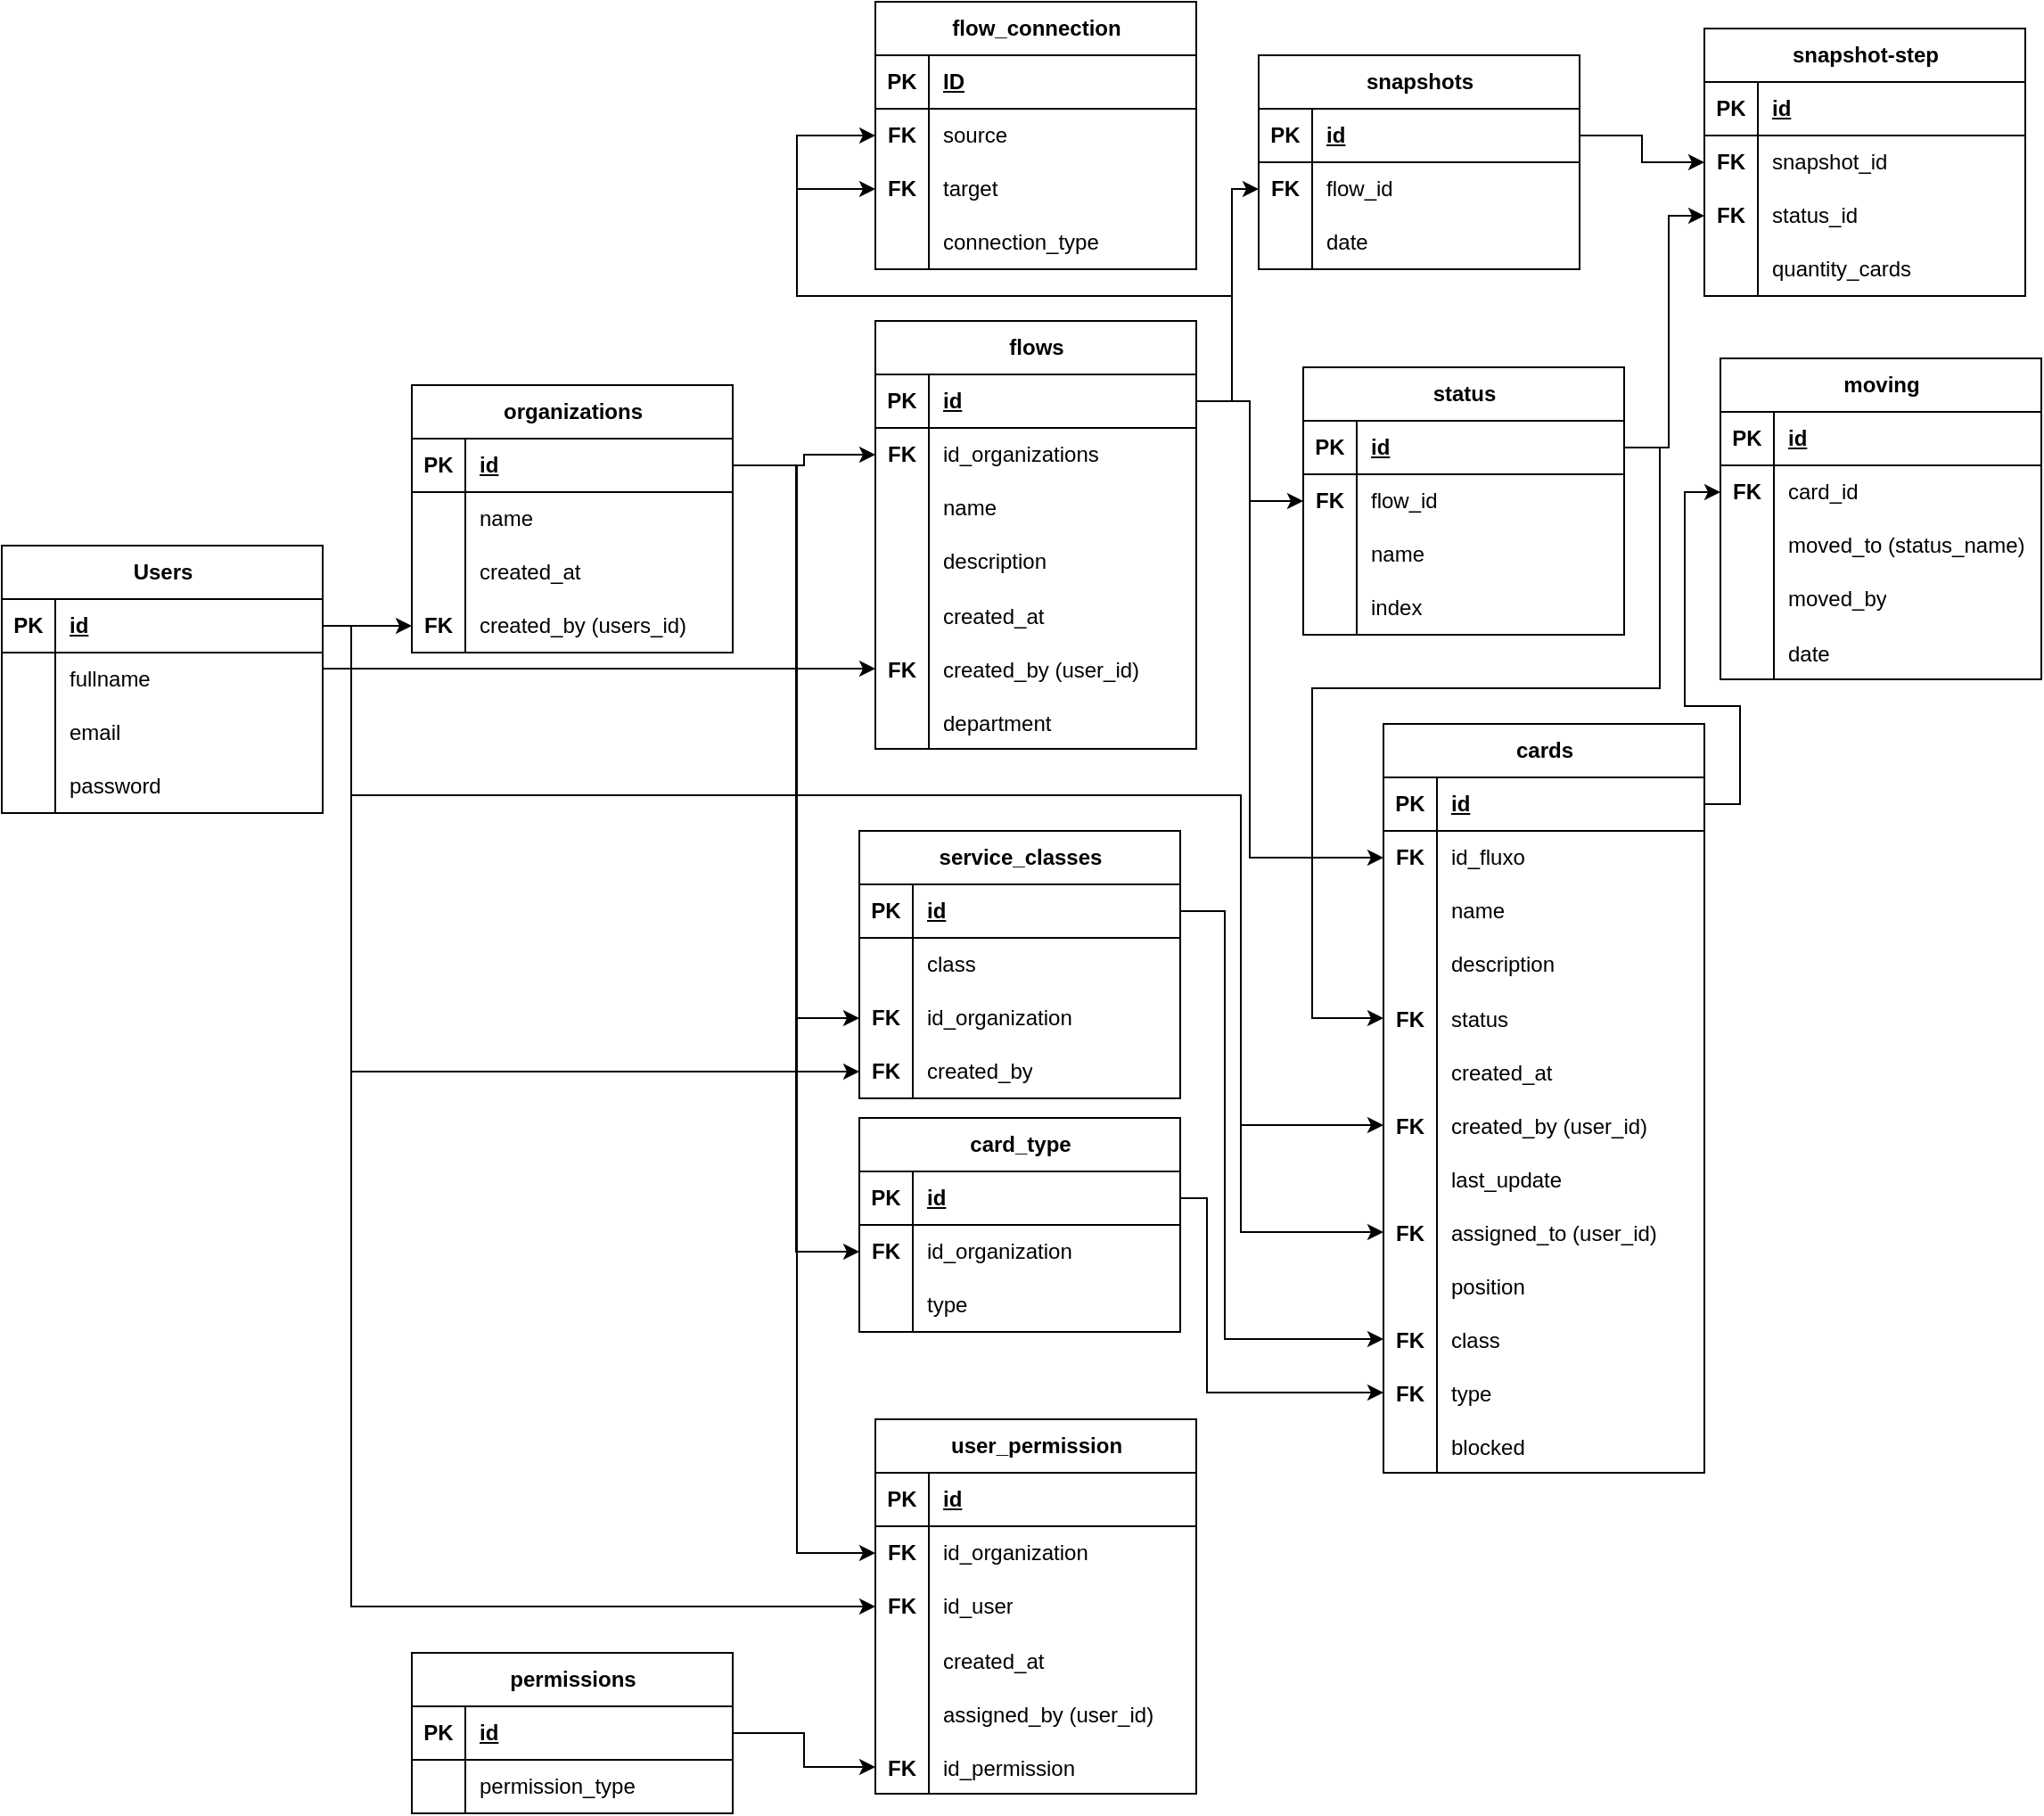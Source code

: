 <mxfile version="27.1.1">
  <diagram name="Página-1" id="bEh3KsQN7jI2NcH5xCRv">
    <mxGraphModel dx="1281" dy="561" grid="1" gridSize="10" guides="1" tooltips="1" connect="1" arrows="1" fold="1" page="1" pageScale="1" pageWidth="1169" pageHeight="827" math="0" shadow="0">
      <root>
        <mxCell id="0" />
        <mxCell id="1" parent="0" />
        <mxCell id="IL_DbBzGZ-WCQhDHWf_S-1" value="Users" style="shape=table;startSize=30;container=1;collapsible=1;childLayout=tableLayout;fixedRows=1;rowLines=0;fontStyle=1;align=center;resizeLast=1;html=1;" parent="1" vertex="1">
          <mxGeometry x="14" y="330" width="180" height="150" as="geometry" />
        </mxCell>
        <mxCell id="IL_DbBzGZ-WCQhDHWf_S-2" value="" style="shape=tableRow;horizontal=0;startSize=0;swimlaneHead=0;swimlaneBody=0;fillColor=none;collapsible=0;dropTarget=0;points=[[0,0.5],[1,0.5]];portConstraint=eastwest;top=0;left=0;right=0;bottom=1;" parent="IL_DbBzGZ-WCQhDHWf_S-1" vertex="1">
          <mxGeometry y="30" width="180" height="30" as="geometry" />
        </mxCell>
        <mxCell id="IL_DbBzGZ-WCQhDHWf_S-3" value="PK" style="shape=partialRectangle;connectable=0;fillColor=none;top=0;left=0;bottom=0;right=0;fontStyle=1;overflow=hidden;whiteSpace=wrap;html=1;" parent="IL_DbBzGZ-WCQhDHWf_S-2" vertex="1">
          <mxGeometry width="30" height="30" as="geometry">
            <mxRectangle width="30" height="30" as="alternateBounds" />
          </mxGeometry>
        </mxCell>
        <mxCell id="IL_DbBzGZ-WCQhDHWf_S-4" value="id" style="shape=partialRectangle;connectable=0;fillColor=none;top=0;left=0;bottom=0;right=0;align=left;spacingLeft=6;fontStyle=5;overflow=hidden;whiteSpace=wrap;html=1;" parent="IL_DbBzGZ-WCQhDHWf_S-2" vertex="1">
          <mxGeometry x="30" width="150" height="30" as="geometry">
            <mxRectangle width="150" height="30" as="alternateBounds" />
          </mxGeometry>
        </mxCell>
        <mxCell id="IL_DbBzGZ-WCQhDHWf_S-5" value="" style="shape=tableRow;horizontal=0;startSize=0;swimlaneHead=0;swimlaneBody=0;fillColor=none;collapsible=0;dropTarget=0;points=[[0,0.5],[1,0.5]];portConstraint=eastwest;top=0;left=0;right=0;bottom=0;" parent="IL_DbBzGZ-WCQhDHWf_S-1" vertex="1">
          <mxGeometry y="60" width="180" height="30" as="geometry" />
        </mxCell>
        <mxCell id="IL_DbBzGZ-WCQhDHWf_S-6" value="" style="shape=partialRectangle;connectable=0;fillColor=none;top=0;left=0;bottom=0;right=0;editable=1;overflow=hidden;whiteSpace=wrap;html=1;" parent="IL_DbBzGZ-WCQhDHWf_S-5" vertex="1">
          <mxGeometry width="30" height="30" as="geometry">
            <mxRectangle width="30" height="30" as="alternateBounds" />
          </mxGeometry>
        </mxCell>
        <mxCell id="IL_DbBzGZ-WCQhDHWf_S-7" value="fullname" style="shape=partialRectangle;connectable=0;fillColor=none;top=0;left=0;bottom=0;right=0;align=left;spacingLeft=6;overflow=hidden;whiteSpace=wrap;html=1;" parent="IL_DbBzGZ-WCQhDHWf_S-5" vertex="1">
          <mxGeometry x="30" width="150" height="30" as="geometry">
            <mxRectangle width="150" height="30" as="alternateBounds" />
          </mxGeometry>
        </mxCell>
        <mxCell id="IL_DbBzGZ-WCQhDHWf_S-8" value="" style="shape=tableRow;horizontal=0;startSize=0;swimlaneHead=0;swimlaneBody=0;fillColor=none;collapsible=0;dropTarget=0;points=[[0,0.5],[1,0.5]];portConstraint=eastwest;top=0;left=0;right=0;bottom=0;" parent="IL_DbBzGZ-WCQhDHWf_S-1" vertex="1">
          <mxGeometry y="90" width="180" height="30" as="geometry" />
        </mxCell>
        <mxCell id="IL_DbBzGZ-WCQhDHWf_S-9" value="" style="shape=partialRectangle;connectable=0;fillColor=none;top=0;left=0;bottom=0;right=0;editable=1;overflow=hidden;whiteSpace=wrap;html=1;" parent="IL_DbBzGZ-WCQhDHWf_S-8" vertex="1">
          <mxGeometry width="30" height="30" as="geometry">
            <mxRectangle width="30" height="30" as="alternateBounds" />
          </mxGeometry>
        </mxCell>
        <mxCell id="IL_DbBzGZ-WCQhDHWf_S-10" value="email" style="shape=partialRectangle;connectable=0;fillColor=none;top=0;left=0;bottom=0;right=0;align=left;spacingLeft=6;overflow=hidden;whiteSpace=wrap;html=1;" parent="IL_DbBzGZ-WCQhDHWf_S-8" vertex="1">
          <mxGeometry x="30" width="150" height="30" as="geometry">
            <mxRectangle width="150" height="30" as="alternateBounds" />
          </mxGeometry>
        </mxCell>
        <mxCell id="IL_DbBzGZ-WCQhDHWf_S-11" value="" style="shape=tableRow;horizontal=0;startSize=0;swimlaneHead=0;swimlaneBody=0;fillColor=none;collapsible=0;dropTarget=0;points=[[0,0.5],[1,0.5]];portConstraint=eastwest;top=0;left=0;right=0;bottom=0;" parent="IL_DbBzGZ-WCQhDHWf_S-1" vertex="1">
          <mxGeometry y="120" width="180" height="30" as="geometry" />
        </mxCell>
        <mxCell id="IL_DbBzGZ-WCQhDHWf_S-12" value="" style="shape=partialRectangle;connectable=0;fillColor=none;top=0;left=0;bottom=0;right=0;editable=1;overflow=hidden;whiteSpace=wrap;html=1;" parent="IL_DbBzGZ-WCQhDHWf_S-11" vertex="1">
          <mxGeometry width="30" height="30" as="geometry">
            <mxRectangle width="30" height="30" as="alternateBounds" />
          </mxGeometry>
        </mxCell>
        <mxCell id="IL_DbBzGZ-WCQhDHWf_S-13" value="password" style="shape=partialRectangle;connectable=0;fillColor=none;top=0;left=0;bottom=0;right=0;align=left;spacingLeft=6;overflow=hidden;whiteSpace=wrap;html=1;" parent="IL_DbBzGZ-WCQhDHWf_S-11" vertex="1">
          <mxGeometry x="30" width="150" height="30" as="geometry">
            <mxRectangle width="150" height="30" as="alternateBounds" />
          </mxGeometry>
        </mxCell>
        <mxCell id="IL_DbBzGZ-WCQhDHWf_S-14" value="organizations" style="shape=table;startSize=30;container=1;collapsible=1;childLayout=tableLayout;fixedRows=1;rowLines=0;fontStyle=1;align=center;resizeLast=1;html=1;" parent="1" vertex="1">
          <mxGeometry x="244" y="240" width="180" height="150" as="geometry" />
        </mxCell>
        <mxCell id="IL_DbBzGZ-WCQhDHWf_S-15" value="" style="shape=tableRow;horizontal=0;startSize=0;swimlaneHead=0;swimlaneBody=0;fillColor=none;collapsible=0;dropTarget=0;points=[[0,0.5],[1,0.5]];portConstraint=eastwest;top=0;left=0;right=0;bottom=1;" parent="IL_DbBzGZ-WCQhDHWf_S-14" vertex="1">
          <mxGeometry y="30" width="180" height="30" as="geometry" />
        </mxCell>
        <mxCell id="IL_DbBzGZ-WCQhDHWf_S-16" value="PK" style="shape=partialRectangle;connectable=0;fillColor=none;top=0;left=0;bottom=0;right=0;fontStyle=1;overflow=hidden;whiteSpace=wrap;html=1;" parent="IL_DbBzGZ-WCQhDHWf_S-15" vertex="1">
          <mxGeometry width="30" height="30" as="geometry">
            <mxRectangle width="30" height="30" as="alternateBounds" />
          </mxGeometry>
        </mxCell>
        <mxCell id="IL_DbBzGZ-WCQhDHWf_S-17" value="id" style="shape=partialRectangle;connectable=0;fillColor=none;top=0;left=0;bottom=0;right=0;align=left;spacingLeft=6;fontStyle=5;overflow=hidden;whiteSpace=wrap;html=1;" parent="IL_DbBzGZ-WCQhDHWf_S-15" vertex="1">
          <mxGeometry x="30" width="150" height="30" as="geometry">
            <mxRectangle width="150" height="30" as="alternateBounds" />
          </mxGeometry>
        </mxCell>
        <mxCell id="IL_DbBzGZ-WCQhDHWf_S-18" value="" style="shape=tableRow;horizontal=0;startSize=0;swimlaneHead=0;swimlaneBody=0;fillColor=none;collapsible=0;dropTarget=0;points=[[0,0.5],[1,0.5]];portConstraint=eastwest;top=0;left=0;right=0;bottom=0;" parent="IL_DbBzGZ-WCQhDHWf_S-14" vertex="1">
          <mxGeometry y="60" width="180" height="30" as="geometry" />
        </mxCell>
        <mxCell id="IL_DbBzGZ-WCQhDHWf_S-19" value="" style="shape=partialRectangle;connectable=0;fillColor=none;top=0;left=0;bottom=0;right=0;editable=1;overflow=hidden;whiteSpace=wrap;html=1;" parent="IL_DbBzGZ-WCQhDHWf_S-18" vertex="1">
          <mxGeometry width="30" height="30" as="geometry">
            <mxRectangle width="30" height="30" as="alternateBounds" />
          </mxGeometry>
        </mxCell>
        <mxCell id="IL_DbBzGZ-WCQhDHWf_S-20" value="name" style="shape=partialRectangle;connectable=0;fillColor=none;top=0;left=0;bottom=0;right=0;align=left;spacingLeft=6;overflow=hidden;whiteSpace=wrap;html=1;" parent="IL_DbBzGZ-WCQhDHWf_S-18" vertex="1">
          <mxGeometry x="30" width="150" height="30" as="geometry">
            <mxRectangle width="150" height="30" as="alternateBounds" />
          </mxGeometry>
        </mxCell>
        <mxCell id="IL_DbBzGZ-WCQhDHWf_S-21" value="" style="shape=tableRow;horizontal=0;startSize=0;swimlaneHead=0;swimlaneBody=0;fillColor=none;collapsible=0;dropTarget=0;points=[[0,0.5],[1,0.5]];portConstraint=eastwest;top=0;left=0;right=0;bottom=0;" parent="IL_DbBzGZ-WCQhDHWf_S-14" vertex="1">
          <mxGeometry y="90" width="180" height="30" as="geometry" />
        </mxCell>
        <mxCell id="IL_DbBzGZ-WCQhDHWf_S-22" value="" style="shape=partialRectangle;connectable=0;fillColor=none;top=0;left=0;bottom=0;right=0;editable=1;overflow=hidden;whiteSpace=wrap;html=1;" parent="IL_DbBzGZ-WCQhDHWf_S-21" vertex="1">
          <mxGeometry width="30" height="30" as="geometry">
            <mxRectangle width="30" height="30" as="alternateBounds" />
          </mxGeometry>
        </mxCell>
        <mxCell id="IL_DbBzGZ-WCQhDHWf_S-23" value="created_at" style="shape=partialRectangle;connectable=0;fillColor=none;top=0;left=0;bottom=0;right=0;align=left;spacingLeft=6;overflow=hidden;whiteSpace=wrap;html=1;" parent="IL_DbBzGZ-WCQhDHWf_S-21" vertex="1">
          <mxGeometry x="30" width="150" height="30" as="geometry">
            <mxRectangle width="150" height="30" as="alternateBounds" />
          </mxGeometry>
        </mxCell>
        <mxCell id="IL_DbBzGZ-WCQhDHWf_S-24" value="" style="shape=tableRow;horizontal=0;startSize=0;swimlaneHead=0;swimlaneBody=0;fillColor=none;collapsible=0;dropTarget=0;points=[[0,0.5],[1,0.5]];portConstraint=eastwest;top=0;left=0;right=0;bottom=0;" parent="IL_DbBzGZ-WCQhDHWf_S-14" vertex="1">
          <mxGeometry y="120" width="180" height="30" as="geometry" />
        </mxCell>
        <mxCell id="IL_DbBzGZ-WCQhDHWf_S-25" value="FK" style="shape=partialRectangle;connectable=0;fillColor=none;top=0;left=0;bottom=0;right=0;editable=1;overflow=hidden;whiteSpace=wrap;html=1;fontStyle=1" parent="IL_DbBzGZ-WCQhDHWf_S-24" vertex="1">
          <mxGeometry width="30" height="30" as="geometry">
            <mxRectangle width="30" height="30" as="alternateBounds" />
          </mxGeometry>
        </mxCell>
        <mxCell id="IL_DbBzGZ-WCQhDHWf_S-26" value="created_by (users_id)" style="shape=partialRectangle;connectable=0;fillColor=none;top=0;left=0;bottom=0;right=0;align=left;spacingLeft=6;overflow=hidden;whiteSpace=wrap;html=1;" parent="IL_DbBzGZ-WCQhDHWf_S-24" vertex="1">
          <mxGeometry x="30" width="150" height="30" as="geometry">
            <mxRectangle width="150" height="30" as="alternateBounds" />
          </mxGeometry>
        </mxCell>
        <mxCell id="IL_DbBzGZ-WCQhDHWf_S-27" value="flows" style="shape=table;startSize=30;container=1;collapsible=1;childLayout=tableLayout;fixedRows=1;rowLines=0;fontStyle=1;align=center;resizeLast=1;html=1;" parent="1" vertex="1">
          <mxGeometry x="504" y="204" width="180" height="240" as="geometry" />
        </mxCell>
        <mxCell id="IL_DbBzGZ-WCQhDHWf_S-28" value="" style="shape=tableRow;horizontal=0;startSize=0;swimlaneHead=0;swimlaneBody=0;fillColor=none;collapsible=0;dropTarget=0;points=[[0,0.5],[1,0.5]];portConstraint=eastwest;top=0;left=0;right=0;bottom=1;" parent="IL_DbBzGZ-WCQhDHWf_S-27" vertex="1">
          <mxGeometry y="30" width="180" height="30" as="geometry" />
        </mxCell>
        <mxCell id="IL_DbBzGZ-WCQhDHWf_S-29" value="PK" style="shape=partialRectangle;connectable=0;fillColor=none;top=0;left=0;bottom=0;right=0;fontStyle=1;overflow=hidden;whiteSpace=wrap;html=1;" parent="IL_DbBzGZ-WCQhDHWf_S-28" vertex="1">
          <mxGeometry width="30" height="30" as="geometry">
            <mxRectangle width="30" height="30" as="alternateBounds" />
          </mxGeometry>
        </mxCell>
        <mxCell id="IL_DbBzGZ-WCQhDHWf_S-30" value="id" style="shape=partialRectangle;connectable=0;fillColor=none;top=0;left=0;bottom=0;right=0;align=left;spacingLeft=6;fontStyle=5;overflow=hidden;whiteSpace=wrap;html=1;" parent="IL_DbBzGZ-WCQhDHWf_S-28" vertex="1">
          <mxGeometry x="30" width="150" height="30" as="geometry">
            <mxRectangle width="150" height="30" as="alternateBounds" />
          </mxGeometry>
        </mxCell>
        <mxCell id="IL_DbBzGZ-WCQhDHWf_S-31" value="" style="shape=tableRow;horizontal=0;startSize=0;swimlaneHead=0;swimlaneBody=0;fillColor=none;collapsible=0;dropTarget=0;points=[[0,0.5],[1,0.5]];portConstraint=eastwest;top=0;left=0;right=0;bottom=0;" parent="IL_DbBzGZ-WCQhDHWf_S-27" vertex="1">
          <mxGeometry y="60" width="180" height="30" as="geometry" />
        </mxCell>
        <mxCell id="IL_DbBzGZ-WCQhDHWf_S-32" value="&lt;b&gt;FK&lt;/b&gt;" style="shape=partialRectangle;connectable=0;fillColor=none;top=0;left=0;bottom=0;right=0;editable=1;overflow=hidden;whiteSpace=wrap;html=1;" parent="IL_DbBzGZ-WCQhDHWf_S-31" vertex="1">
          <mxGeometry width="30" height="30" as="geometry">
            <mxRectangle width="30" height="30" as="alternateBounds" />
          </mxGeometry>
        </mxCell>
        <mxCell id="IL_DbBzGZ-WCQhDHWf_S-33" value="id_organizations" style="shape=partialRectangle;connectable=0;fillColor=none;top=0;left=0;bottom=0;right=0;align=left;spacingLeft=6;overflow=hidden;whiteSpace=wrap;html=1;" parent="IL_DbBzGZ-WCQhDHWf_S-31" vertex="1">
          <mxGeometry x="30" width="150" height="30" as="geometry">
            <mxRectangle width="150" height="30" as="alternateBounds" />
          </mxGeometry>
        </mxCell>
        <mxCell id="IL_DbBzGZ-WCQhDHWf_S-34" value="" style="shape=tableRow;horizontal=0;startSize=0;swimlaneHead=0;swimlaneBody=0;fillColor=none;collapsible=0;dropTarget=0;points=[[0,0.5],[1,0.5]];portConstraint=eastwest;top=0;left=0;right=0;bottom=0;" parent="IL_DbBzGZ-WCQhDHWf_S-27" vertex="1">
          <mxGeometry y="90" width="180" height="30" as="geometry" />
        </mxCell>
        <mxCell id="IL_DbBzGZ-WCQhDHWf_S-35" value="" style="shape=partialRectangle;connectable=0;fillColor=none;top=0;left=0;bottom=0;right=0;editable=1;overflow=hidden;whiteSpace=wrap;html=1;" parent="IL_DbBzGZ-WCQhDHWf_S-34" vertex="1">
          <mxGeometry width="30" height="30" as="geometry">
            <mxRectangle width="30" height="30" as="alternateBounds" />
          </mxGeometry>
        </mxCell>
        <mxCell id="IL_DbBzGZ-WCQhDHWf_S-36" value="name" style="shape=partialRectangle;connectable=0;fillColor=none;top=0;left=0;bottom=0;right=0;align=left;spacingLeft=6;overflow=hidden;whiteSpace=wrap;html=1;" parent="IL_DbBzGZ-WCQhDHWf_S-34" vertex="1">
          <mxGeometry x="30" width="150" height="30" as="geometry">
            <mxRectangle width="150" height="30" as="alternateBounds" />
          </mxGeometry>
        </mxCell>
        <mxCell id="IL_DbBzGZ-WCQhDHWf_S-37" value="" style="shape=tableRow;horizontal=0;startSize=0;swimlaneHead=0;swimlaneBody=0;fillColor=none;collapsible=0;dropTarget=0;points=[[0,0.5],[1,0.5]];portConstraint=eastwest;top=0;left=0;right=0;bottom=0;" parent="IL_DbBzGZ-WCQhDHWf_S-27" vertex="1">
          <mxGeometry y="120" width="180" height="30" as="geometry" />
        </mxCell>
        <mxCell id="IL_DbBzGZ-WCQhDHWf_S-38" value="" style="shape=partialRectangle;connectable=0;fillColor=none;top=0;left=0;bottom=0;right=0;editable=1;overflow=hidden;whiteSpace=wrap;html=1;" parent="IL_DbBzGZ-WCQhDHWf_S-37" vertex="1">
          <mxGeometry width="30" height="30" as="geometry">
            <mxRectangle width="30" height="30" as="alternateBounds" />
          </mxGeometry>
        </mxCell>
        <mxCell id="IL_DbBzGZ-WCQhDHWf_S-39" value="description" style="shape=partialRectangle;connectable=0;fillColor=none;top=0;left=0;bottom=0;right=0;align=left;spacingLeft=6;overflow=hidden;whiteSpace=wrap;html=1;" parent="IL_DbBzGZ-WCQhDHWf_S-37" vertex="1">
          <mxGeometry x="30" width="150" height="30" as="geometry">
            <mxRectangle width="150" height="30" as="alternateBounds" />
          </mxGeometry>
        </mxCell>
        <mxCell id="IL_DbBzGZ-WCQhDHWf_S-125" value="" style="shape=tableRow;horizontal=0;startSize=0;swimlaneHead=0;swimlaneBody=0;fillColor=none;collapsible=0;dropTarget=0;points=[[0,0.5],[1,0.5]];portConstraint=eastwest;top=0;left=0;right=0;bottom=0;" parent="IL_DbBzGZ-WCQhDHWf_S-27" vertex="1">
          <mxGeometry y="150" width="180" height="30" as="geometry" />
        </mxCell>
        <mxCell id="IL_DbBzGZ-WCQhDHWf_S-126" value="" style="shape=partialRectangle;connectable=0;fillColor=none;top=0;left=0;bottom=0;right=0;editable=1;overflow=hidden;" parent="IL_DbBzGZ-WCQhDHWf_S-125" vertex="1">
          <mxGeometry width="30" height="30" as="geometry">
            <mxRectangle width="30" height="30" as="alternateBounds" />
          </mxGeometry>
        </mxCell>
        <mxCell id="IL_DbBzGZ-WCQhDHWf_S-127" value="created_at" style="shape=partialRectangle;connectable=0;fillColor=none;top=0;left=0;bottom=0;right=0;align=left;spacingLeft=6;overflow=hidden;" parent="IL_DbBzGZ-WCQhDHWf_S-125" vertex="1">
          <mxGeometry x="30" width="150" height="30" as="geometry">
            <mxRectangle width="150" height="30" as="alternateBounds" />
          </mxGeometry>
        </mxCell>
        <mxCell id="IL_DbBzGZ-WCQhDHWf_S-129" value="" style="shape=tableRow;horizontal=0;startSize=0;swimlaneHead=0;swimlaneBody=0;fillColor=none;collapsible=0;dropTarget=0;points=[[0,0.5],[1,0.5]];portConstraint=eastwest;top=0;left=0;right=0;bottom=0;" parent="IL_DbBzGZ-WCQhDHWf_S-27" vertex="1">
          <mxGeometry y="180" width="180" height="30" as="geometry" />
        </mxCell>
        <mxCell id="IL_DbBzGZ-WCQhDHWf_S-130" value="FK" style="shape=partialRectangle;connectable=0;fillColor=none;top=0;left=0;bottom=0;right=0;editable=1;overflow=hidden;fontStyle=1" parent="IL_DbBzGZ-WCQhDHWf_S-129" vertex="1">
          <mxGeometry width="30" height="30" as="geometry">
            <mxRectangle width="30" height="30" as="alternateBounds" />
          </mxGeometry>
        </mxCell>
        <mxCell id="IL_DbBzGZ-WCQhDHWf_S-131" value="created_by (user_id)" style="shape=partialRectangle;connectable=0;fillColor=none;top=0;left=0;bottom=0;right=0;align=left;spacingLeft=6;overflow=hidden;" parent="IL_DbBzGZ-WCQhDHWf_S-129" vertex="1">
          <mxGeometry x="30" width="150" height="30" as="geometry">
            <mxRectangle width="150" height="30" as="alternateBounds" />
          </mxGeometry>
        </mxCell>
        <mxCell id="pKEMNAgFzRR0VJg6IfCZ-6" value="" style="shape=tableRow;horizontal=0;startSize=0;swimlaneHead=0;swimlaneBody=0;fillColor=none;collapsible=0;dropTarget=0;points=[[0,0.5],[1,0.5]];portConstraint=eastwest;top=0;left=0;right=0;bottom=0;" parent="IL_DbBzGZ-WCQhDHWf_S-27" vertex="1">
          <mxGeometry y="210" width="180" height="30" as="geometry" />
        </mxCell>
        <mxCell id="pKEMNAgFzRR0VJg6IfCZ-7" value="" style="shape=partialRectangle;connectable=0;fillColor=none;top=0;left=0;bottom=0;right=0;editable=1;overflow=hidden;fontStyle=1" parent="pKEMNAgFzRR0VJg6IfCZ-6" vertex="1">
          <mxGeometry width="30" height="30" as="geometry">
            <mxRectangle width="30" height="30" as="alternateBounds" />
          </mxGeometry>
        </mxCell>
        <mxCell id="pKEMNAgFzRR0VJg6IfCZ-8" value="department" style="shape=partialRectangle;connectable=0;fillColor=none;top=0;left=0;bottom=0;right=0;align=left;spacingLeft=6;overflow=hidden;" parent="pKEMNAgFzRR0VJg6IfCZ-6" vertex="1">
          <mxGeometry x="30" width="150" height="30" as="geometry">
            <mxRectangle width="150" height="30" as="alternateBounds" />
          </mxGeometry>
        </mxCell>
        <mxCell id="IL_DbBzGZ-WCQhDHWf_S-54" value="" style="shape=tableRow;horizontal=0;startSize=0;swimlaneHead=0;swimlaneBody=0;fillColor=none;collapsible=0;dropTarget=0;points=[[0,0.5],[1,0.5]];portConstraint=eastwest;top=0;left=0;right=0;bottom=0;" parent="1" vertex="1">
          <mxGeometry x="594" y="390" width="180" height="30" as="geometry" />
        </mxCell>
        <mxCell id="IL_DbBzGZ-WCQhDHWf_S-60" value="permissions" style="shape=table;startSize=30;container=1;collapsible=1;childLayout=tableLayout;fixedRows=1;rowLines=0;fontStyle=1;align=center;resizeLast=1;html=1;" parent="1" vertex="1">
          <mxGeometry x="244" y="951" width="180" height="90" as="geometry" />
        </mxCell>
        <mxCell id="IL_DbBzGZ-WCQhDHWf_S-61" value="" style="shape=tableRow;horizontal=0;startSize=0;swimlaneHead=0;swimlaneBody=0;fillColor=none;collapsible=0;dropTarget=0;points=[[0,0.5],[1,0.5]];portConstraint=eastwest;top=0;left=0;right=0;bottom=1;" parent="IL_DbBzGZ-WCQhDHWf_S-60" vertex="1">
          <mxGeometry y="30" width="180" height="30" as="geometry" />
        </mxCell>
        <mxCell id="IL_DbBzGZ-WCQhDHWf_S-62" value="PK" style="shape=partialRectangle;connectable=0;fillColor=none;top=0;left=0;bottom=0;right=0;fontStyle=1;overflow=hidden;whiteSpace=wrap;html=1;" parent="IL_DbBzGZ-WCQhDHWf_S-61" vertex="1">
          <mxGeometry width="30" height="30" as="geometry">
            <mxRectangle width="30" height="30" as="alternateBounds" />
          </mxGeometry>
        </mxCell>
        <mxCell id="IL_DbBzGZ-WCQhDHWf_S-63" value="id" style="shape=partialRectangle;connectable=0;fillColor=none;top=0;left=0;bottom=0;right=0;align=left;spacingLeft=6;fontStyle=5;overflow=hidden;whiteSpace=wrap;html=1;" parent="IL_DbBzGZ-WCQhDHWf_S-61" vertex="1">
          <mxGeometry x="30" width="150" height="30" as="geometry">
            <mxRectangle width="150" height="30" as="alternateBounds" />
          </mxGeometry>
        </mxCell>
        <mxCell id="IL_DbBzGZ-WCQhDHWf_S-64" value="" style="shape=tableRow;horizontal=0;startSize=0;swimlaneHead=0;swimlaneBody=0;fillColor=none;collapsible=0;dropTarget=0;points=[[0,0.5],[1,0.5]];portConstraint=eastwest;top=0;left=0;right=0;bottom=0;" parent="IL_DbBzGZ-WCQhDHWf_S-60" vertex="1">
          <mxGeometry y="60" width="180" height="30" as="geometry" />
        </mxCell>
        <mxCell id="IL_DbBzGZ-WCQhDHWf_S-65" value="" style="shape=partialRectangle;connectable=0;fillColor=none;top=0;left=0;bottom=0;right=0;editable=1;overflow=hidden;whiteSpace=wrap;html=1;" parent="IL_DbBzGZ-WCQhDHWf_S-64" vertex="1">
          <mxGeometry width="30" height="30" as="geometry">
            <mxRectangle width="30" height="30" as="alternateBounds" />
          </mxGeometry>
        </mxCell>
        <mxCell id="IL_DbBzGZ-WCQhDHWf_S-66" value="permission_type" style="shape=partialRectangle;connectable=0;fillColor=none;top=0;left=0;bottom=0;right=0;align=left;spacingLeft=6;overflow=hidden;whiteSpace=wrap;html=1;" parent="IL_DbBzGZ-WCQhDHWf_S-64" vertex="1">
          <mxGeometry x="30" width="150" height="30" as="geometry">
            <mxRectangle width="150" height="30" as="alternateBounds" />
          </mxGeometry>
        </mxCell>
        <mxCell id="IL_DbBzGZ-WCQhDHWf_S-87" value="cards" style="shape=table;startSize=30;container=1;collapsible=1;childLayout=tableLayout;fixedRows=1;rowLines=0;fontStyle=1;align=center;resizeLast=1;html=1;" parent="1" vertex="1">
          <mxGeometry x="789" y="430" width="180" height="420" as="geometry" />
        </mxCell>
        <mxCell id="IL_DbBzGZ-WCQhDHWf_S-88" value="" style="shape=tableRow;horizontal=0;startSize=0;swimlaneHead=0;swimlaneBody=0;fillColor=none;collapsible=0;dropTarget=0;points=[[0,0.5],[1,0.5]];portConstraint=eastwest;top=0;left=0;right=0;bottom=1;" parent="IL_DbBzGZ-WCQhDHWf_S-87" vertex="1">
          <mxGeometry y="30" width="180" height="30" as="geometry" />
        </mxCell>
        <mxCell id="IL_DbBzGZ-WCQhDHWf_S-89" value="PK" style="shape=partialRectangle;connectable=0;fillColor=none;top=0;left=0;bottom=0;right=0;fontStyle=1;overflow=hidden;whiteSpace=wrap;html=1;" parent="IL_DbBzGZ-WCQhDHWf_S-88" vertex="1">
          <mxGeometry width="30" height="30" as="geometry">
            <mxRectangle width="30" height="30" as="alternateBounds" />
          </mxGeometry>
        </mxCell>
        <mxCell id="IL_DbBzGZ-WCQhDHWf_S-90" value="id" style="shape=partialRectangle;connectable=0;fillColor=none;top=0;left=0;bottom=0;right=0;align=left;spacingLeft=6;fontStyle=5;overflow=hidden;whiteSpace=wrap;html=1;" parent="IL_DbBzGZ-WCQhDHWf_S-88" vertex="1">
          <mxGeometry x="30" width="150" height="30" as="geometry">
            <mxRectangle width="150" height="30" as="alternateBounds" />
          </mxGeometry>
        </mxCell>
        <mxCell id="IL_DbBzGZ-WCQhDHWf_S-91" value="" style="shape=tableRow;horizontal=0;startSize=0;swimlaneHead=0;swimlaneBody=0;fillColor=none;collapsible=0;dropTarget=0;points=[[0,0.5],[1,0.5]];portConstraint=eastwest;top=0;left=0;right=0;bottom=0;" parent="IL_DbBzGZ-WCQhDHWf_S-87" vertex="1">
          <mxGeometry y="60" width="180" height="30" as="geometry" />
        </mxCell>
        <mxCell id="IL_DbBzGZ-WCQhDHWf_S-92" value="&lt;b&gt;FK&lt;/b&gt;" style="shape=partialRectangle;connectable=0;fillColor=none;top=0;left=0;bottom=0;right=0;editable=1;overflow=hidden;whiteSpace=wrap;html=1;" parent="IL_DbBzGZ-WCQhDHWf_S-91" vertex="1">
          <mxGeometry width="30" height="30" as="geometry">
            <mxRectangle width="30" height="30" as="alternateBounds" />
          </mxGeometry>
        </mxCell>
        <mxCell id="IL_DbBzGZ-WCQhDHWf_S-93" value="id_fluxo" style="shape=partialRectangle;connectable=0;fillColor=none;top=0;left=0;bottom=0;right=0;align=left;spacingLeft=6;overflow=hidden;whiteSpace=wrap;html=1;" parent="IL_DbBzGZ-WCQhDHWf_S-91" vertex="1">
          <mxGeometry x="30" width="150" height="30" as="geometry">
            <mxRectangle width="150" height="30" as="alternateBounds" />
          </mxGeometry>
        </mxCell>
        <mxCell id="IL_DbBzGZ-WCQhDHWf_S-94" value="" style="shape=tableRow;horizontal=0;startSize=0;swimlaneHead=0;swimlaneBody=0;fillColor=none;collapsible=0;dropTarget=0;points=[[0,0.5],[1,0.5]];portConstraint=eastwest;top=0;left=0;right=0;bottom=0;" parent="IL_DbBzGZ-WCQhDHWf_S-87" vertex="1">
          <mxGeometry y="90" width="180" height="30" as="geometry" />
        </mxCell>
        <mxCell id="IL_DbBzGZ-WCQhDHWf_S-95" value="" style="shape=partialRectangle;connectable=0;fillColor=none;top=0;left=0;bottom=0;right=0;editable=1;overflow=hidden;whiteSpace=wrap;html=1;" parent="IL_DbBzGZ-WCQhDHWf_S-94" vertex="1">
          <mxGeometry width="30" height="30" as="geometry">
            <mxRectangle width="30" height="30" as="alternateBounds" />
          </mxGeometry>
        </mxCell>
        <mxCell id="IL_DbBzGZ-WCQhDHWf_S-96" value="name" style="shape=partialRectangle;connectable=0;fillColor=none;top=0;left=0;bottom=0;right=0;align=left;spacingLeft=6;overflow=hidden;whiteSpace=wrap;html=1;" parent="IL_DbBzGZ-WCQhDHWf_S-94" vertex="1">
          <mxGeometry x="30" width="150" height="30" as="geometry">
            <mxRectangle width="150" height="30" as="alternateBounds" />
          </mxGeometry>
        </mxCell>
        <mxCell id="IL_DbBzGZ-WCQhDHWf_S-97" value="" style="shape=tableRow;horizontal=0;startSize=0;swimlaneHead=0;swimlaneBody=0;fillColor=none;collapsible=0;dropTarget=0;points=[[0,0.5],[1,0.5]];portConstraint=eastwest;top=0;left=0;right=0;bottom=0;" parent="IL_DbBzGZ-WCQhDHWf_S-87" vertex="1">
          <mxGeometry y="120" width="180" height="30" as="geometry" />
        </mxCell>
        <mxCell id="IL_DbBzGZ-WCQhDHWf_S-98" value="" style="shape=partialRectangle;connectable=0;fillColor=none;top=0;left=0;bottom=0;right=0;editable=1;overflow=hidden;whiteSpace=wrap;html=1;" parent="IL_DbBzGZ-WCQhDHWf_S-97" vertex="1">
          <mxGeometry width="30" height="30" as="geometry">
            <mxRectangle width="30" height="30" as="alternateBounds" />
          </mxGeometry>
        </mxCell>
        <mxCell id="IL_DbBzGZ-WCQhDHWf_S-99" value="description" style="shape=partialRectangle;connectable=0;fillColor=none;top=0;left=0;bottom=0;right=0;align=left;spacingLeft=6;overflow=hidden;whiteSpace=wrap;html=1;" parent="IL_DbBzGZ-WCQhDHWf_S-97" vertex="1">
          <mxGeometry x="30" width="150" height="30" as="geometry">
            <mxRectangle width="150" height="30" as="alternateBounds" />
          </mxGeometry>
        </mxCell>
        <mxCell id="IL_DbBzGZ-WCQhDHWf_S-101" value="" style="shape=tableRow;horizontal=0;startSize=0;swimlaneHead=0;swimlaneBody=0;fillColor=none;collapsible=0;dropTarget=0;points=[[0,0.5],[1,0.5]];portConstraint=eastwest;top=0;left=0;right=0;bottom=0;" parent="IL_DbBzGZ-WCQhDHWf_S-87" vertex="1">
          <mxGeometry y="150" width="180" height="30" as="geometry" />
        </mxCell>
        <mxCell id="IL_DbBzGZ-WCQhDHWf_S-102" value="FK" style="shape=partialRectangle;connectable=0;fillColor=none;top=0;left=0;bottom=0;right=0;editable=1;overflow=hidden;fontStyle=1" parent="IL_DbBzGZ-WCQhDHWf_S-101" vertex="1">
          <mxGeometry width="30" height="30" as="geometry">
            <mxRectangle width="30" height="30" as="alternateBounds" />
          </mxGeometry>
        </mxCell>
        <mxCell id="IL_DbBzGZ-WCQhDHWf_S-103" value="status" style="shape=partialRectangle;connectable=0;fillColor=none;top=0;left=0;bottom=0;right=0;align=left;spacingLeft=6;overflow=hidden;" parent="IL_DbBzGZ-WCQhDHWf_S-101" vertex="1">
          <mxGeometry x="30" width="150" height="30" as="geometry">
            <mxRectangle width="150" height="30" as="alternateBounds" />
          </mxGeometry>
        </mxCell>
        <mxCell id="IL_DbBzGZ-WCQhDHWf_S-105" value="" style="shape=tableRow;horizontal=0;startSize=0;swimlaneHead=0;swimlaneBody=0;fillColor=none;collapsible=0;dropTarget=0;points=[[0,0.5],[1,0.5]];portConstraint=eastwest;top=0;left=0;right=0;bottom=0;" parent="IL_DbBzGZ-WCQhDHWf_S-87" vertex="1">
          <mxGeometry y="180" width="180" height="30" as="geometry" />
        </mxCell>
        <mxCell id="IL_DbBzGZ-WCQhDHWf_S-106" value="" style="shape=partialRectangle;connectable=0;fillColor=none;top=0;left=0;bottom=0;right=0;editable=1;overflow=hidden;" parent="IL_DbBzGZ-WCQhDHWf_S-105" vertex="1">
          <mxGeometry width="30" height="30" as="geometry">
            <mxRectangle width="30" height="30" as="alternateBounds" />
          </mxGeometry>
        </mxCell>
        <mxCell id="IL_DbBzGZ-WCQhDHWf_S-107" value="created_at" style="shape=partialRectangle;connectable=0;fillColor=none;top=0;left=0;bottom=0;right=0;align=left;spacingLeft=6;overflow=hidden;" parent="IL_DbBzGZ-WCQhDHWf_S-105" vertex="1">
          <mxGeometry x="30" width="150" height="30" as="geometry">
            <mxRectangle width="150" height="30" as="alternateBounds" />
          </mxGeometry>
        </mxCell>
        <mxCell id="IL_DbBzGZ-WCQhDHWf_S-109" value="" style="shape=tableRow;horizontal=0;startSize=0;swimlaneHead=0;swimlaneBody=0;fillColor=none;collapsible=0;dropTarget=0;points=[[0,0.5],[1,0.5]];portConstraint=eastwest;top=0;left=0;right=0;bottom=0;" parent="IL_DbBzGZ-WCQhDHWf_S-87" vertex="1">
          <mxGeometry y="210" width="180" height="30" as="geometry" />
        </mxCell>
        <mxCell id="IL_DbBzGZ-WCQhDHWf_S-110" value="FK" style="shape=partialRectangle;connectable=0;fillColor=none;top=0;left=0;bottom=0;right=0;editable=1;overflow=hidden;fontStyle=1" parent="IL_DbBzGZ-WCQhDHWf_S-109" vertex="1">
          <mxGeometry width="30" height="30" as="geometry">
            <mxRectangle width="30" height="30" as="alternateBounds" />
          </mxGeometry>
        </mxCell>
        <mxCell id="IL_DbBzGZ-WCQhDHWf_S-111" value="created_by (user_id)" style="shape=partialRectangle;connectable=0;fillColor=none;top=0;left=0;bottom=0;right=0;align=left;spacingLeft=6;overflow=hidden;" parent="IL_DbBzGZ-WCQhDHWf_S-109" vertex="1">
          <mxGeometry x="30" width="150" height="30" as="geometry">
            <mxRectangle width="150" height="30" as="alternateBounds" />
          </mxGeometry>
        </mxCell>
        <mxCell id="IL_DbBzGZ-WCQhDHWf_S-113" value="" style="shape=tableRow;horizontal=0;startSize=0;swimlaneHead=0;swimlaneBody=0;fillColor=none;collapsible=0;dropTarget=0;points=[[0,0.5],[1,0.5]];portConstraint=eastwest;top=0;left=0;right=0;bottom=0;" parent="IL_DbBzGZ-WCQhDHWf_S-87" vertex="1">
          <mxGeometry y="240" width="180" height="30" as="geometry" />
        </mxCell>
        <mxCell id="IL_DbBzGZ-WCQhDHWf_S-114" value="" style="shape=partialRectangle;connectable=0;fillColor=none;top=0;left=0;bottom=0;right=0;editable=1;overflow=hidden;" parent="IL_DbBzGZ-WCQhDHWf_S-113" vertex="1">
          <mxGeometry width="30" height="30" as="geometry">
            <mxRectangle width="30" height="30" as="alternateBounds" />
          </mxGeometry>
        </mxCell>
        <mxCell id="IL_DbBzGZ-WCQhDHWf_S-115" value="last_update" style="shape=partialRectangle;connectable=0;fillColor=none;top=0;left=0;bottom=0;right=0;align=left;spacingLeft=6;overflow=hidden;" parent="IL_DbBzGZ-WCQhDHWf_S-113" vertex="1">
          <mxGeometry x="30" width="150" height="30" as="geometry">
            <mxRectangle width="150" height="30" as="alternateBounds" />
          </mxGeometry>
        </mxCell>
        <mxCell id="IL_DbBzGZ-WCQhDHWf_S-117" value="" style="shape=tableRow;horizontal=0;startSize=0;swimlaneHead=0;swimlaneBody=0;fillColor=none;collapsible=0;dropTarget=0;points=[[0,0.5],[1,0.5]];portConstraint=eastwest;top=0;left=0;right=0;bottom=0;" parent="IL_DbBzGZ-WCQhDHWf_S-87" vertex="1">
          <mxGeometry y="270" width="180" height="30" as="geometry" />
        </mxCell>
        <mxCell id="IL_DbBzGZ-WCQhDHWf_S-118" value="FK" style="shape=partialRectangle;connectable=0;fillColor=none;top=0;left=0;bottom=0;right=0;editable=1;overflow=hidden;fontStyle=1" parent="IL_DbBzGZ-WCQhDHWf_S-117" vertex="1">
          <mxGeometry width="30" height="30" as="geometry">
            <mxRectangle width="30" height="30" as="alternateBounds" />
          </mxGeometry>
        </mxCell>
        <mxCell id="IL_DbBzGZ-WCQhDHWf_S-119" value="assigned_to (user_id)" style="shape=partialRectangle;connectable=0;fillColor=none;top=0;left=0;bottom=0;right=0;align=left;spacingLeft=6;overflow=hidden;" parent="IL_DbBzGZ-WCQhDHWf_S-117" vertex="1">
          <mxGeometry x="30" width="150" height="30" as="geometry">
            <mxRectangle width="150" height="30" as="alternateBounds" />
          </mxGeometry>
        </mxCell>
        <mxCell id="DdVOyDJ2929z7Cv89wlq-2" value="" style="shape=tableRow;horizontal=0;startSize=0;swimlaneHead=0;swimlaneBody=0;fillColor=none;collapsible=0;dropTarget=0;points=[[0,0.5],[1,0.5]];portConstraint=eastwest;top=0;left=0;right=0;bottom=0;" parent="IL_DbBzGZ-WCQhDHWf_S-87" vertex="1">
          <mxGeometry y="300" width="180" height="30" as="geometry" />
        </mxCell>
        <mxCell id="DdVOyDJ2929z7Cv89wlq-3" value="" style="shape=partialRectangle;connectable=0;fillColor=none;top=0;left=0;bottom=0;right=0;editable=1;overflow=hidden;" parent="DdVOyDJ2929z7Cv89wlq-2" vertex="1">
          <mxGeometry width="30" height="30" as="geometry">
            <mxRectangle width="30" height="30" as="alternateBounds" />
          </mxGeometry>
        </mxCell>
        <mxCell id="DdVOyDJ2929z7Cv89wlq-4" value="position" style="shape=partialRectangle;connectable=0;fillColor=none;top=0;left=0;bottom=0;right=0;align=left;spacingLeft=6;overflow=hidden;" parent="DdVOyDJ2929z7Cv89wlq-2" vertex="1">
          <mxGeometry x="30" width="150" height="30" as="geometry">
            <mxRectangle width="150" height="30" as="alternateBounds" />
          </mxGeometry>
        </mxCell>
        <mxCell id="8sIYmMTPVUsA9PIHVOTK-40" value="" style="shape=tableRow;horizontal=0;startSize=0;swimlaneHead=0;swimlaneBody=0;fillColor=none;collapsible=0;dropTarget=0;points=[[0,0.5],[1,0.5]];portConstraint=eastwest;top=0;left=0;right=0;bottom=0;" parent="IL_DbBzGZ-WCQhDHWf_S-87" vertex="1">
          <mxGeometry y="330" width="180" height="30" as="geometry" />
        </mxCell>
        <mxCell id="8sIYmMTPVUsA9PIHVOTK-41" value="FK" style="shape=partialRectangle;connectable=0;fillColor=none;top=0;left=0;bottom=0;right=0;editable=1;overflow=hidden;fontStyle=1" parent="8sIYmMTPVUsA9PIHVOTK-40" vertex="1">
          <mxGeometry width="30" height="30" as="geometry">
            <mxRectangle width="30" height="30" as="alternateBounds" />
          </mxGeometry>
        </mxCell>
        <mxCell id="8sIYmMTPVUsA9PIHVOTK-42" value="class" style="shape=partialRectangle;connectable=0;fillColor=none;top=0;left=0;bottom=0;right=0;align=left;spacingLeft=6;overflow=hidden;" parent="8sIYmMTPVUsA9PIHVOTK-40" vertex="1">
          <mxGeometry x="30" width="150" height="30" as="geometry">
            <mxRectangle width="150" height="30" as="alternateBounds" />
          </mxGeometry>
        </mxCell>
        <mxCell id="8sIYmMTPVUsA9PIHVOTK-44" value="" style="shape=tableRow;horizontal=0;startSize=0;swimlaneHead=0;swimlaneBody=0;fillColor=none;collapsible=0;dropTarget=0;points=[[0,0.5],[1,0.5]];portConstraint=eastwest;top=0;left=0;right=0;bottom=0;" parent="IL_DbBzGZ-WCQhDHWf_S-87" vertex="1">
          <mxGeometry y="360" width="180" height="30" as="geometry" />
        </mxCell>
        <mxCell id="8sIYmMTPVUsA9PIHVOTK-45" value="FK" style="shape=partialRectangle;connectable=0;fillColor=none;top=0;left=0;bottom=0;right=0;editable=1;overflow=hidden;fontStyle=1" parent="8sIYmMTPVUsA9PIHVOTK-44" vertex="1">
          <mxGeometry width="30" height="30" as="geometry">
            <mxRectangle width="30" height="30" as="alternateBounds" />
          </mxGeometry>
        </mxCell>
        <mxCell id="8sIYmMTPVUsA9PIHVOTK-46" value="type" style="shape=partialRectangle;connectable=0;fillColor=none;top=0;left=0;bottom=0;right=0;align=left;spacingLeft=6;overflow=hidden;" parent="8sIYmMTPVUsA9PIHVOTK-44" vertex="1">
          <mxGeometry x="30" width="150" height="30" as="geometry">
            <mxRectangle width="150" height="30" as="alternateBounds" />
          </mxGeometry>
        </mxCell>
        <mxCell id="Hv3grtWpQtuT1u4kPdrt-4" value="" style="shape=tableRow;horizontal=0;startSize=0;swimlaneHead=0;swimlaneBody=0;fillColor=none;collapsible=0;dropTarget=0;points=[[0,0.5],[1,0.5]];portConstraint=eastwest;top=0;left=0;right=0;bottom=0;" parent="IL_DbBzGZ-WCQhDHWf_S-87" vertex="1">
          <mxGeometry y="390" width="180" height="30" as="geometry" />
        </mxCell>
        <mxCell id="Hv3grtWpQtuT1u4kPdrt-5" value="" style="shape=partialRectangle;connectable=0;fillColor=none;top=0;left=0;bottom=0;right=0;editable=1;overflow=hidden;fontStyle=1" parent="Hv3grtWpQtuT1u4kPdrt-4" vertex="1">
          <mxGeometry width="30" height="30" as="geometry">
            <mxRectangle width="30" height="30" as="alternateBounds" />
          </mxGeometry>
        </mxCell>
        <mxCell id="Hv3grtWpQtuT1u4kPdrt-6" value="blocked" style="shape=partialRectangle;connectable=0;fillColor=none;top=0;left=0;bottom=0;right=0;align=left;spacingLeft=6;overflow=hidden;" parent="Hv3grtWpQtuT1u4kPdrt-4" vertex="1">
          <mxGeometry x="30" width="150" height="30" as="geometry">
            <mxRectangle width="150" height="30" as="alternateBounds" />
          </mxGeometry>
        </mxCell>
        <mxCell id="IL_DbBzGZ-WCQhDHWf_S-140" value="status" style="shape=table;startSize=30;container=1;collapsible=1;childLayout=tableLayout;fixedRows=1;rowLines=0;fontStyle=1;align=center;resizeLast=1;html=1;" parent="1" vertex="1">
          <mxGeometry x="744" y="230" width="180" height="150" as="geometry" />
        </mxCell>
        <mxCell id="IL_DbBzGZ-WCQhDHWf_S-141" value="" style="shape=tableRow;horizontal=0;startSize=0;swimlaneHead=0;swimlaneBody=0;fillColor=none;collapsible=0;dropTarget=0;points=[[0,0.5],[1,0.5]];portConstraint=eastwest;top=0;left=0;right=0;bottom=1;" parent="IL_DbBzGZ-WCQhDHWf_S-140" vertex="1">
          <mxGeometry y="30" width="180" height="30" as="geometry" />
        </mxCell>
        <mxCell id="IL_DbBzGZ-WCQhDHWf_S-142" value="PK" style="shape=partialRectangle;connectable=0;fillColor=none;top=0;left=0;bottom=0;right=0;fontStyle=1;overflow=hidden;whiteSpace=wrap;html=1;" parent="IL_DbBzGZ-WCQhDHWf_S-141" vertex="1">
          <mxGeometry width="30" height="30" as="geometry">
            <mxRectangle width="30" height="30" as="alternateBounds" />
          </mxGeometry>
        </mxCell>
        <mxCell id="IL_DbBzGZ-WCQhDHWf_S-143" value="id" style="shape=partialRectangle;connectable=0;fillColor=none;top=0;left=0;bottom=0;right=0;align=left;spacingLeft=6;fontStyle=5;overflow=hidden;whiteSpace=wrap;html=1;" parent="IL_DbBzGZ-WCQhDHWf_S-141" vertex="1">
          <mxGeometry x="30" width="150" height="30" as="geometry">
            <mxRectangle width="150" height="30" as="alternateBounds" />
          </mxGeometry>
        </mxCell>
        <mxCell id="IL_DbBzGZ-WCQhDHWf_S-144" value="" style="shape=tableRow;horizontal=0;startSize=0;swimlaneHead=0;swimlaneBody=0;fillColor=none;collapsible=0;dropTarget=0;points=[[0,0.5],[1,0.5]];portConstraint=eastwest;top=0;left=0;right=0;bottom=0;" parent="IL_DbBzGZ-WCQhDHWf_S-140" vertex="1">
          <mxGeometry y="60" width="180" height="30" as="geometry" />
        </mxCell>
        <mxCell id="IL_DbBzGZ-WCQhDHWf_S-145" value="&lt;b&gt;FK&lt;/b&gt;" style="shape=partialRectangle;connectable=0;fillColor=none;top=0;left=0;bottom=0;right=0;editable=1;overflow=hidden;whiteSpace=wrap;html=1;" parent="IL_DbBzGZ-WCQhDHWf_S-144" vertex="1">
          <mxGeometry width="30" height="30" as="geometry">
            <mxRectangle width="30" height="30" as="alternateBounds" />
          </mxGeometry>
        </mxCell>
        <mxCell id="IL_DbBzGZ-WCQhDHWf_S-146" value="flow_id" style="shape=partialRectangle;connectable=0;fillColor=none;top=0;left=0;bottom=0;right=0;align=left;spacingLeft=6;overflow=hidden;whiteSpace=wrap;html=1;" parent="IL_DbBzGZ-WCQhDHWf_S-144" vertex="1">
          <mxGeometry x="30" width="150" height="30" as="geometry">
            <mxRectangle width="150" height="30" as="alternateBounds" />
          </mxGeometry>
        </mxCell>
        <mxCell id="IL_DbBzGZ-WCQhDHWf_S-147" value="" style="shape=tableRow;horizontal=0;startSize=0;swimlaneHead=0;swimlaneBody=0;fillColor=none;collapsible=0;dropTarget=0;points=[[0,0.5],[1,0.5]];portConstraint=eastwest;top=0;left=0;right=0;bottom=0;" parent="IL_DbBzGZ-WCQhDHWf_S-140" vertex="1">
          <mxGeometry y="90" width="180" height="30" as="geometry" />
        </mxCell>
        <mxCell id="IL_DbBzGZ-WCQhDHWf_S-148" value="" style="shape=partialRectangle;connectable=0;fillColor=none;top=0;left=0;bottom=0;right=0;editable=1;overflow=hidden;whiteSpace=wrap;html=1;" parent="IL_DbBzGZ-WCQhDHWf_S-147" vertex="1">
          <mxGeometry width="30" height="30" as="geometry">
            <mxRectangle width="30" height="30" as="alternateBounds" />
          </mxGeometry>
        </mxCell>
        <mxCell id="IL_DbBzGZ-WCQhDHWf_S-149" value="name" style="shape=partialRectangle;connectable=0;fillColor=none;top=0;left=0;bottom=0;right=0;align=left;spacingLeft=6;overflow=hidden;whiteSpace=wrap;html=1;" parent="IL_DbBzGZ-WCQhDHWf_S-147" vertex="1">
          <mxGeometry x="30" width="150" height="30" as="geometry">
            <mxRectangle width="150" height="30" as="alternateBounds" />
          </mxGeometry>
        </mxCell>
        <mxCell id="IL_DbBzGZ-WCQhDHWf_S-150" value="" style="shape=tableRow;horizontal=0;startSize=0;swimlaneHead=0;swimlaneBody=0;fillColor=none;collapsible=0;dropTarget=0;points=[[0,0.5],[1,0.5]];portConstraint=eastwest;top=0;left=0;right=0;bottom=0;" parent="IL_DbBzGZ-WCQhDHWf_S-140" vertex="1">
          <mxGeometry y="120" width="180" height="30" as="geometry" />
        </mxCell>
        <mxCell id="IL_DbBzGZ-WCQhDHWf_S-151" value="" style="shape=partialRectangle;connectable=0;fillColor=none;top=0;left=0;bottom=0;right=0;editable=1;overflow=hidden;whiteSpace=wrap;html=1;" parent="IL_DbBzGZ-WCQhDHWf_S-150" vertex="1">
          <mxGeometry width="30" height="30" as="geometry">
            <mxRectangle width="30" height="30" as="alternateBounds" />
          </mxGeometry>
        </mxCell>
        <mxCell id="IL_DbBzGZ-WCQhDHWf_S-152" value="index" style="shape=partialRectangle;connectable=0;fillColor=none;top=0;left=0;bottom=0;right=0;align=left;spacingLeft=6;overflow=hidden;whiteSpace=wrap;html=1;" parent="IL_DbBzGZ-WCQhDHWf_S-150" vertex="1">
          <mxGeometry x="30" width="150" height="30" as="geometry">
            <mxRectangle width="150" height="30" as="alternateBounds" />
          </mxGeometry>
        </mxCell>
        <mxCell id="IL_DbBzGZ-WCQhDHWf_S-153" value="moving" style="shape=table;startSize=30;container=1;collapsible=1;childLayout=tableLayout;fixedRows=1;rowLines=0;fontStyle=1;align=center;resizeLast=1;html=1;" parent="1" vertex="1">
          <mxGeometry x="978" y="225" width="180" height="180" as="geometry">
            <mxRectangle x="978" y="225" width="80" height="30" as="alternateBounds" />
          </mxGeometry>
        </mxCell>
        <mxCell id="IL_DbBzGZ-WCQhDHWf_S-154" value="" style="shape=tableRow;horizontal=0;startSize=0;swimlaneHead=0;swimlaneBody=0;fillColor=none;collapsible=0;dropTarget=0;points=[[0,0.5],[1,0.5]];portConstraint=eastwest;top=0;left=0;right=0;bottom=1;" parent="IL_DbBzGZ-WCQhDHWf_S-153" vertex="1">
          <mxGeometry y="30" width="180" height="30" as="geometry" />
        </mxCell>
        <mxCell id="IL_DbBzGZ-WCQhDHWf_S-155" value="PK" style="shape=partialRectangle;connectable=0;fillColor=none;top=0;left=0;bottom=0;right=0;fontStyle=1;overflow=hidden;whiteSpace=wrap;html=1;" parent="IL_DbBzGZ-WCQhDHWf_S-154" vertex="1">
          <mxGeometry width="30" height="30" as="geometry">
            <mxRectangle width="30" height="30" as="alternateBounds" />
          </mxGeometry>
        </mxCell>
        <mxCell id="IL_DbBzGZ-WCQhDHWf_S-156" value="id" style="shape=partialRectangle;connectable=0;fillColor=none;top=0;left=0;bottom=0;right=0;align=left;spacingLeft=6;fontStyle=5;overflow=hidden;whiteSpace=wrap;html=1;" parent="IL_DbBzGZ-WCQhDHWf_S-154" vertex="1">
          <mxGeometry x="30" width="150" height="30" as="geometry">
            <mxRectangle width="150" height="30" as="alternateBounds" />
          </mxGeometry>
        </mxCell>
        <mxCell id="IL_DbBzGZ-WCQhDHWf_S-157" value="" style="shape=tableRow;horizontal=0;startSize=0;swimlaneHead=0;swimlaneBody=0;fillColor=none;collapsible=0;dropTarget=0;points=[[0,0.5],[1,0.5]];portConstraint=eastwest;top=0;left=0;right=0;bottom=0;" parent="IL_DbBzGZ-WCQhDHWf_S-153" vertex="1">
          <mxGeometry y="60" width="180" height="30" as="geometry" />
        </mxCell>
        <mxCell id="IL_DbBzGZ-WCQhDHWf_S-158" value="&lt;b&gt;FK&lt;/b&gt;" style="shape=partialRectangle;connectable=0;fillColor=none;top=0;left=0;bottom=0;right=0;editable=1;overflow=hidden;whiteSpace=wrap;html=1;" parent="IL_DbBzGZ-WCQhDHWf_S-157" vertex="1">
          <mxGeometry width="30" height="30" as="geometry">
            <mxRectangle width="30" height="30" as="alternateBounds" />
          </mxGeometry>
        </mxCell>
        <mxCell id="IL_DbBzGZ-WCQhDHWf_S-159" value="card_id" style="shape=partialRectangle;connectable=0;fillColor=none;top=0;left=0;bottom=0;right=0;align=left;spacingLeft=6;overflow=hidden;whiteSpace=wrap;html=1;" parent="IL_DbBzGZ-WCQhDHWf_S-157" vertex="1">
          <mxGeometry x="30" width="150" height="30" as="geometry">
            <mxRectangle width="150" height="30" as="alternateBounds" />
          </mxGeometry>
        </mxCell>
        <mxCell id="IL_DbBzGZ-WCQhDHWf_S-160" value="" style="shape=tableRow;horizontal=0;startSize=0;swimlaneHead=0;swimlaneBody=0;fillColor=none;collapsible=0;dropTarget=0;points=[[0,0.5],[1,0.5]];portConstraint=eastwest;top=0;left=0;right=0;bottom=0;" parent="IL_DbBzGZ-WCQhDHWf_S-153" vertex="1">
          <mxGeometry y="90" width="180" height="30" as="geometry" />
        </mxCell>
        <mxCell id="IL_DbBzGZ-WCQhDHWf_S-161" value="" style="shape=partialRectangle;connectable=0;fillColor=none;top=0;left=0;bottom=0;right=0;editable=1;overflow=hidden;whiteSpace=wrap;html=1;" parent="IL_DbBzGZ-WCQhDHWf_S-160" vertex="1">
          <mxGeometry width="30" height="30" as="geometry">
            <mxRectangle width="30" height="30" as="alternateBounds" />
          </mxGeometry>
        </mxCell>
        <mxCell id="IL_DbBzGZ-WCQhDHWf_S-162" value="moved_to (status_name)" style="shape=partialRectangle;connectable=0;fillColor=none;top=0;left=0;bottom=0;right=0;align=left;spacingLeft=6;overflow=hidden;whiteSpace=wrap;html=1;" parent="IL_DbBzGZ-WCQhDHWf_S-160" vertex="1">
          <mxGeometry x="30" width="150" height="30" as="geometry">
            <mxRectangle width="150" height="30" as="alternateBounds" />
          </mxGeometry>
        </mxCell>
        <mxCell id="IL_DbBzGZ-WCQhDHWf_S-163" value="" style="shape=tableRow;horizontal=0;startSize=0;swimlaneHead=0;swimlaneBody=0;fillColor=none;collapsible=0;dropTarget=0;points=[[0,0.5],[1,0.5]];portConstraint=eastwest;top=0;left=0;right=0;bottom=0;" parent="IL_DbBzGZ-WCQhDHWf_S-153" vertex="1">
          <mxGeometry y="120" width="180" height="30" as="geometry" />
        </mxCell>
        <mxCell id="IL_DbBzGZ-WCQhDHWf_S-164" value="" style="shape=partialRectangle;connectable=0;fillColor=none;top=0;left=0;bottom=0;right=0;editable=1;overflow=hidden;whiteSpace=wrap;html=1;" parent="IL_DbBzGZ-WCQhDHWf_S-163" vertex="1">
          <mxGeometry width="30" height="30" as="geometry">
            <mxRectangle width="30" height="30" as="alternateBounds" />
          </mxGeometry>
        </mxCell>
        <mxCell id="IL_DbBzGZ-WCQhDHWf_S-165" value="moved_by" style="shape=partialRectangle;connectable=0;fillColor=none;top=0;left=0;bottom=0;right=0;align=left;spacingLeft=6;overflow=hidden;whiteSpace=wrap;html=1;" parent="IL_DbBzGZ-WCQhDHWf_S-163" vertex="1">
          <mxGeometry x="30" width="150" height="30" as="geometry">
            <mxRectangle width="150" height="30" as="alternateBounds" />
          </mxGeometry>
        </mxCell>
        <mxCell id="IL_DbBzGZ-WCQhDHWf_S-167" value="" style="shape=tableRow;horizontal=0;startSize=0;swimlaneHead=0;swimlaneBody=0;fillColor=none;collapsible=0;dropTarget=0;points=[[0,0.5],[1,0.5]];portConstraint=eastwest;top=0;left=0;right=0;bottom=0;" parent="IL_DbBzGZ-WCQhDHWf_S-153" vertex="1">
          <mxGeometry y="150" width="180" height="30" as="geometry" />
        </mxCell>
        <mxCell id="IL_DbBzGZ-WCQhDHWf_S-168" value="" style="shape=partialRectangle;connectable=0;fillColor=none;top=0;left=0;bottom=0;right=0;editable=1;overflow=hidden;" parent="IL_DbBzGZ-WCQhDHWf_S-167" vertex="1">
          <mxGeometry width="30" height="30" as="geometry">
            <mxRectangle width="30" height="30" as="alternateBounds" />
          </mxGeometry>
        </mxCell>
        <mxCell id="IL_DbBzGZ-WCQhDHWf_S-169" value="date" style="shape=partialRectangle;connectable=0;fillColor=none;top=0;left=0;bottom=0;right=0;align=left;spacingLeft=6;overflow=hidden;" parent="IL_DbBzGZ-WCQhDHWf_S-167" vertex="1">
          <mxGeometry x="30" width="150" height="30" as="geometry">
            <mxRectangle width="150" height="30" as="alternateBounds" />
          </mxGeometry>
        </mxCell>
        <mxCell id="IL_DbBzGZ-WCQhDHWf_S-170" value="snapshots" style="shape=table;startSize=30;container=1;collapsible=1;childLayout=tableLayout;fixedRows=1;rowLines=0;fontStyle=1;align=center;resizeLast=1;html=1;" parent="1" vertex="1">
          <mxGeometry x="719" y="55" width="180" height="120" as="geometry" />
        </mxCell>
        <mxCell id="IL_DbBzGZ-WCQhDHWf_S-171" value="" style="shape=tableRow;horizontal=0;startSize=0;swimlaneHead=0;swimlaneBody=0;fillColor=none;collapsible=0;dropTarget=0;points=[[0,0.5],[1,0.5]];portConstraint=eastwest;top=0;left=0;right=0;bottom=1;" parent="IL_DbBzGZ-WCQhDHWf_S-170" vertex="1">
          <mxGeometry y="30" width="180" height="30" as="geometry" />
        </mxCell>
        <mxCell id="IL_DbBzGZ-WCQhDHWf_S-172" value="PK" style="shape=partialRectangle;connectable=0;fillColor=none;top=0;left=0;bottom=0;right=0;fontStyle=1;overflow=hidden;whiteSpace=wrap;html=1;" parent="IL_DbBzGZ-WCQhDHWf_S-171" vertex="1">
          <mxGeometry width="30" height="30" as="geometry">
            <mxRectangle width="30" height="30" as="alternateBounds" />
          </mxGeometry>
        </mxCell>
        <mxCell id="IL_DbBzGZ-WCQhDHWf_S-173" value="id" style="shape=partialRectangle;connectable=0;fillColor=none;top=0;left=0;bottom=0;right=0;align=left;spacingLeft=6;fontStyle=5;overflow=hidden;whiteSpace=wrap;html=1;" parent="IL_DbBzGZ-WCQhDHWf_S-171" vertex="1">
          <mxGeometry x="30" width="150" height="30" as="geometry">
            <mxRectangle width="150" height="30" as="alternateBounds" />
          </mxGeometry>
        </mxCell>
        <mxCell id="IL_DbBzGZ-WCQhDHWf_S-174" value="" style="shape=tableRow;horizontal=0;startSize=0;swimlaneHead=0;swimlaneBody=0;fillColor=none;collapsible=0;dropTarget=0;points=[[0,0.5],[1,0.5]];portConstraint=eastwest;top=0;left=0;right=0;bottom=0;" parent="IL_DbBzGZ-WCQhDHWf_S-170" vertex="1">
          <mxGeometry y="60" width="180" height="30" as="geometry" />
        </mxCell>
        <mxCell id="IL_DbBzGZ-WCQhDHWf_S-175" value="&lt;b&gt;FK&lt;/b&gt;" style="shape=partialRectangle;connectable=0;fillColor=none;top=0;left=0;bottom=0;right=0;editable=1;overflow=hidden;whiteSpace=wrap;html=1;" parent="IL_DbBzGZ-WCQhDHWf_S-174" vertex="1">
          <mxGeometry width="30" height="30" as="geometry">
            <mxRectangle width="30" height="30" as="alternateBounds" />
          </mxGeometry>
        </mxCell>
        <mxCell id="IL_DbBzGZ-WCQhDHWf_S-176" value="flow_id" style="shape=partialRectangle;connectable=0;fillColor=none;top=0;left=0;bottom=0;right=0;align=left;spacingLeft=6;overflow=hidden;whiteSpace=wrap;html=1;" parent="IL_DbBzGZ-WCQhDHWf_S-174" vertex="1">
          <mxGeometry x="30" width="150" height="30" as="geometry">
            <mxRectangle width="150" height="30" as="alternateBounds" />
          </mxGeometry>
        </mxCell>
        <mxCell id="IL_DbBzGZ-WCQhDHWf_S-177" value="" style="shape=tableRow;horizontal=0;startSize=0;swimlaneHead=0;swimlaneBody=0;fillColor=none;collapsible=0;dropTarget=0;points=[[0,0.5],[1,0.5]];portConstraint=eastwest;top=0;left=0;right=0;bottom=0;" parent="IL_DbBzGZ-WCQhDHWf_S-170" vertex="1">
          <mxGeometry y="90" width="180" height="30" as="geometry" />
        </mxCell>
        <mxCell id="IL_DbBzGZ-WCQhDHWf_S-178" value="" style="shape=partialRectangle;connectable=0;fillColor=none;top=0;left=0;bottom=0;right=0;editable=1;overflow=hidden;whiteSpace=wrap;html=1;" parent="IL_DbBzGZ-WCQhDHWf_S-177" vertex="1">
          <mxGeometry width="30" height="30" as="geometry">
            <mxRectangle width="30" height="30" as="alternateBounds" />
          </mxGeometry>
        </mxCell>
        <mxCell id="IL_DbBzGZ-WCQhDHWf_S-179" value="date" style="shape=partialRectangle;connectable=0;fillColor=none;top=0;left=0;bottom=0;right=0;align=left;spacingLeft=6;overflow=hidden;whiteSpace=wrap;html=1;" parent="IL_DbBzGZ-WCQhDHWf_S-177" vertex="1">
          <mxGeometry x="30" width="150" height="30" as="geometry">
            <mxRectangle width="150" height="30" as="alternateBounds" />
          </mxGeometry>
        </mxCell>
        <mxCell id="IL_DbBzGZ-WCQhDHWf_S-208" style="edgeStyle=orthogonalEdgeStyle;rounded=0;orthogonalLoop=1;jettySize=auto;html=1;exitX=1;exitY=0.5;exitDx=0;exitDy=0;entryX=0;entryY=0.5;entryDx=0;entryDy=0;" parent="1" source="IL_DbBzGZ-WCQhDHWf_S-2" target="IL_DbBzGZ-WCQhDHWf_S-24" edge="1">
          <mxGeometry relative="1" as="geometry" />
        </mxCell>
        <mxCell id="IL_DbBzGZ-WCQhDHWf_S-210" style="edgeStyle=orthogonalEdgeStyle;rounded=0;orthogonalLoop=1;jettySize=auto;html=1;exitX=1;exitY=0.5;exitDx=0;exitDy=0;entryX=0;entryY=0.5;entryDx=0;entryDy=0;" parent="1" source="IL_DbBzGZ-WCQhDHWf_S-28" target="IL_DbBzGZ-WCQhDHWf_S-144" edge="1">
          <mxGeometry relative="1" as="geometry" />
        </mxCell>
        <mxCell id="IL_DbBzGZ-WCQhDHWf_S-41" value="user_permission" style="shape=table;startSize=30;container=1;collapsible=1;childLayout=tableLayout;fixedRows=1;rowLines=0;fontStyle=1;align=center;resizeLast=1;html=1;" parent="1" vertex="1">
          <mxGeometry x="504" y="820" width="180" height="210" as="geometry" />
        </mxCell>
        <mxCell id="IL_DbBzGZ-WCQhDHWf_S-42" value="" style="shape=tableRow;horizontal=0;startSize=0;swimlaneHead=0;swimlaneBody=0;fillColor=none;collapsible=0;dropTarget=0;points=[[0,0.5],[1,0.5]];portConstraint=eastwest;top=0;left=0;right=0;bottom=1;" parent="IL_DbBzGZ-WCQhDHWf_S-41" vertex="1">
          <mxGeometry y="30" width="180" height="30" as="geometry" />
        </mxCell>
        <mxCell id="IL_DbBzGZ-WCQhDHWf_S-43" value="PK" style="shape=partialRectangle;connectable=0;fillColor=none;top=0;left=0;bottom=0;right=0;fontStyle=1;overflow=hidden;whiteSpace=wrap;html=1;" parent="IL_DbBzGZ-WCQhDHWf_S-42" vertex="1">
          <mxGeometry width="30" height="30" as="geometry">
            <mxRectangle width="30" height="30" as="alternateBounds" />
          </mxGeometry>
        </mxCell>
        <mxCell id="IL_DbBzGZ-WCQhDHWf_S-44" value="id" style="shape=partialRectangle;connectable=0;fillColor=none;top=0;left=0;bottom=0;right=0;align=left;spacingLeft=6;fontStyle=5;overflow=hidden;whiteSpace=wrap;html=1;" parent="IL_DbBzGZ-WCQhDHWf_S-42" vertex="1">
          <mxGeometry x="30" width="150" height="30" as="geometry">
            <mxRectangle width="150" height="30" as="alternateBounds" />
          </mxGeometry>
        </mxCell>
        <mxCell id="IL_DbBzGZ-WCQhDHWf_S-48" value="" style="shape=tableRow;horizontal=0;startSize=0;swimlaneHead=0;swimlaneBody=0;fillColor=none;collapsible=0;dropTarget=0;points=[[0,0.5],[1,0.5]];portConstraint=eastwest;top=0;left=0;right=0;bottom=0;" parent="IL_DbBzGZ-WCQhDHWf_S-41" vertex="1">
          <mxGeometry y="60" width="180" height="30" as="geometry" />
        </mxCell>
        <mxCell id="IL_DbBzGZ-WCQhDHWf_S-49" value="&lt;b&gt;FK&lt;/b&gt;" style="shape=partialRectangle;connectable=0;fillColor=none;top=0;left=0;bottom=0;right=0;editable=1;overflow=hidden;whiteSpace=wrap;html=1;" parent="IL_DbBzGZ-WCQhDHWf_S-48" vertex="1">
          <mxGeometry width="30" height="30" as="geometry">
            <mxRectangle width="30" height="30" as="alternateBounds" />
          </mxGeometry>
        </mxCell>
        <mxCell id="IL_DbBzGZ-WCQhDHWf_S-50" value="id_organization" style="shape=partialRectangle;connectable=0;fillColor=none;top=0;left=0;bottom=0;right=0;align=left;spacingLeft=6;overflow=hidden;whiteSpace=wrap;html=1;" parent="IL_DbBzGZ-WCQhDHWf_S-48" vertex="1">
          <mxGeometry x="30" width="150" height="30" as="geometry">
            <mxRectangle width="150" height="30" as="alternateBounds" />
          </mxGeometry>
        </mxCell>
        <mxCell id="IL_DbBzGZ-WCQhDHWf_S-51" value="" style="shape=tableRow;horizontal=0;startSize=0;swimlaneHead=0;swimlaneBody=0;fillColor=none;collapsible=0;dropTarget=0;points=[[0,0.5],[1,0.5]];portConstraint=eastwest;top=0;left=0;right=0;bottom=0;" parent="IL_DbBzGZ-WCQhDHWf_S-41" vertex="1">
          <mxGeometry y="90" width="180" height="30" as="geometry" />
        </mxCell>
        <mxCell id="IL_DbBzGZ-WCQhDHWf_S-52" value="FK" style="shape=partialRectangle;connectable=0;fillColor=none;top=0;left=0;bottom=0;right=0;editable=1;overflow=hidden;whiteSpace=wrap;html=1;fontStyle=1" parent="IL_DbBzGZ-WCQhDHWf_S-51" vertex="1">
          <mxGeometry width="30" height="30" as="geometry">
            <mxRectangle width="30" height="30" as="alternateBounds" />
          </mxGeometry>
        </mxCell>
        <mxCell id="IL_DbBzGZ-WCQhDHWf_S-53" value="id_user" style="shape=partialRectangle;connectable=0;fillColor=none;top=0;left=0;bottom=0;right=0;align=left;spacingLeft=6;overflow=hidden;whiteSpace=wrap;html=1;" parent="IL_DbBzGZ-WCQhDHWf_S-51" vertex="1">
          <mxGeometry x="30" width="150" height="30" as="geometry">
            <mxRectangle width="150" height="30" as="alternateBounds" />
          </mxGeometry>
        </mxCell>
        <mxCell id="IL_DbBzGZ-WCQhDHWf_S-133" value="" style="shape=tableRow;horizontal=0;startSize=0;swimlaneHead=0;swimlaneBody=0;fillColor=none;collapsible=0;dropTarget=0;points=[[0,0.5],[1,0.5]];portConstraint=eastwest;top=0;left=0;right=0;bottom=0;" parent="IL_DbBzGZ-WCQhDHWf_S-41" vertex="1">
          <mxGeometry y="120" width="180" height="30" as="geometry" />
        </mxCell>
        <mxCell id="IL_DbBzGZ-WCQhDHWf_S-134" value="" style="shape=partialRectangle;connectable=0;fillColor=none;top=0;left=0;bottom=0;right=0;editable=1;overflow=hidden;" parent="IL_DbBzGZ-WCQhDHWf_S-133" vertex="1">
          <mxGeometry width="30" height="30" as="geometry">
            <mxRectangle width="30" height="30" as="alternateBounds" />
          </mxGeometry>
        </mxCell>
        <mxCell id="IL_DbBzGZ-WCQhDHWf_S-135" value="created_at" style="shape=partialRectangle;connectable=0;fillColor=none;top=0;left=0;bottom=0;right=0;align=left;spacingLeft=6;overflow=hidden;" parent="IL_DbBzGZ-WCQhDHWf_S-133" vertex="1">
          <mxGeometry x="30" width="150" height="30" as="geometry">
            <mxRectangle width="150" height="30" as="alternateBounds" />
          </mxGeometry>
        </mxCell>
        <mxCell id="IL_DbBzGZ-WCQhDHWf_S-137" value="" style="shape=tableRow;horizontal=0;startSize=0;swimlaneHead=0;swimlaneBody=0;fillColor=none;collapsible=0;dropTarget=0;points=[[0,0.5],[1,0.5]];portConstraint=eastwest;top=0;left=0;right=0;bottom=0;" parent="IL_DbBzGZ-WCQhDHWf_S-41" vertex="1">
          <mxGeometry y="150" width="180" height="30" as="geometry" />
        </mxCell>
        <mxCell id="IL_DbBzGZ-WCQhDHWf_S-138" value="" style="shape=partialRectangle;connectable=0;fillColor=none;top=0;left=0;bottom=0;right=0;editable=1;overflow=hidden;" parent="IL_DbBzGZ-WCQhDHWf_S-137" vertex="1">
          <mxGeometry width="30" height="30" as="geometry">
            <mxRectangle width="30" height="30" as="alternateBounds" />
          </mxGeometry>
        </mxCell>
        <mxCell id="IL_DbBzGZ-WCQhDHWf_S-139" value="assigned_by (user_id)" style="shape=partialRectangle;connectable=0;fillColor=none;top=0;left=0;bottom=0;right=0;align=left;spacingLeft=6;overflow=hidden;" parent="IL_DbBzGZ-WCQhDHWf_S-137" vertex="1">
          <mxGeometry x="30" width="150" height="30" as="geometry">
            <mxRectangle width="150" height="30" as="alternateBounds" />
          </mxGeometry>
        </mxCell>
        <mxCell id="IL_DbBzGZ-WCQhDHWf_S-221" value="" style="shape=tableRow;horizontal=0;startSize=0;swimlaneHead=0;swimlaneBody=0;fillColor=none;collapsible=0;dropTarget=0;points=[[0,0.5],[1,0.5]];portConstraint=eastwest;top=0;left=0;right=0;bottom=0;" parent="IL_DbBzGZ-WCQhDHWf_S-41" vertex="1">
          <mxGeometry y="180" width="180" height="30" as="geometry" />
        </mxCell>
        <mxCell id="IL_DbBzGZ-WCQhDHWf_S-222" value="FK" style="shape=partialRectangle;connectable=0;fillColor=none;top=0;left=0;bottom=0;right=0;editable=1;overflow=hidden;fontStyle=1" parent="IL_DbBzGZ-WCQhDHWf_S-221" vertex="1">
          <mxGeometry width="30" height="30" as="geometry">
            <mxRectangle width="30" height="30" as="alternateBounds" />
          </mxGeometry>
        </mxCell>
        <mxCell id="IL_DbBzGZ-WCQhDHWf_S-223" value="id_permission" style="shape=partialRectangle;connectable=0;fillColor=none;top=0;left=0;bottom=0;right=0;align=left;spacingLeft=6;overflow=hidden;" parent="IL_DbBzGZ-WCQhDHWf_S-221" vertex="1">
          <mxGeometry x="30" width="150" height="30" as="geometry">
            <mxRectangle width="150" height="30" as="alternateBounds" />
          </mxGeometry>
        </mxCell>
        <mxCell id="IL_DbBzGZ-WCQhDHWf_S-233" style="edgeStyle=orthogonalEdgeStyle;rounded=0;orthogonalLoop=1;jettySize=auto;html=1;exitX=1;exitY=0.5;exitDx=0;exitDy=0;entryX=0;entryY=0.5;entryDx=0;entryDy=0;" parent="1" source="IL_DbBzGZ-WCQhDHWf_S-28" target="IL_DbBzGZ-WCQhDHWf_S-91" edge="1">
          <mxGeometry relative="1" as="geometry">
            <Array as="points">
              <mxPoint x="714" y="249" />
              <mxPoint x="714" y="505" />
            </Array>
          </mxGeometry>
        </mxCell>
        <mxCell id="IL_DbBzGZ-WCQhDHWf_S-234" style="edgeStyle=orthogonalEdgeStyle;rounded=0;orthogonalLoop=1;jettySize=auto;html=1;exitX=1;exitY=0.5;exitDx=0;exitDy=0;entryX=0;entryY=0.5;entryDx=0;entryDy=0;" parent="1" source="IL_DbBzGZ-WCQhDHWf_S-2" target="IL_DbBzGZ-WCQhDHWf_S-109" edge="1">
          <mxGeometry relative="1" as="geometry">
            <Array as="points">
              <mxPoint x="210" y="375" />
              <mxPoint x="210" y="470" />
              <mxPoint x="709" y="470" />
              <mxPoint x="709" y="655" />
            </Array>
          </mxGeometry>
        </mxCell>
        <mxCell id="IL_DbBzGZ-WCQhDHWf_S-235" style="edgeStyle=orthogonalEdgeStyle;rounded=0;orthogonalLoop=1;jettySize=auto;html=1;exitX=1;exitY=0.5;exitDx=0;exitDy=0;entryX=0;entryY=0.5;entryDx=0;entryDy=0;" parent="1" source="IL_DbBzGZ-WCQhDHWf_S-61" target="IL_DbBzGZ-WCQhDHWf_S-221" edge="1">
          <mxGeometry relative="1" as="geometry" />
        </mxCell>
        <mxCell id="IL_DbBzGZ-WCQhDHWf_S-237" style="edgeStyle=orthogonalEdgeStyle;rounded=0;orthogonalLoop=1;jettySize=auto;html=1;exitX=1;exitY=0.5;exitDx=0;exitDy=0;entryX=0;entryY=0.5;entryDx=0;entryDy=0;" parent="1" source="IL_DbBzGZ-WCQhDHWf_S-15" target="IL_DbBzGZ-WCQhDHWf_S-48" edge="1">
          <mxGeometry relative="1" as="geometry">
            <Array as="points">
              <mxPoint x="460" y="285" />
              <mxPoint x="460" y="895" />
            </Array>
          </mxGeometry>
        </mxCell>
        <mxCell id="IL_DbBzGZ-WCQhDHWf_S-238" value="snapshot-step" style="shape=table;startSize=30;container=1;collapsible=1;childLayout=tableLayout;fixedRows=1;rowLines=0;fontStyle=1;align=center;resizeLast=1;html=1;" parent="1" vertex="1">
          <mxGeometry x="969" y="40" width="180" height="150" as="geometry" />
        </mxCell>
        <mxCell id="IL_DbBzGZ-WCQhDHWf_S-239" value="" style="shape=tableRow;horizontal=0;startSize=0;swimlaneHead=0;swimlaneBody=0;fillColor=none;collapsible=0;dropTarget=0;points=[[0,0.5],[1,0.5]];portConstraint=eastwest;top=0;left=0;right=0;bottom=1;" parent="IL_DbBzGZ-WCQhDHWf_S-238" vertex="1">
          <mxGeometry y="30" width="180" height="30" as="geometry" />
        </mxCell>
        <mxCell id="IL_DbBzGZ-WCQhDHWf_S-240" value="PK" style="shape=partialRectangle;connectable=0;fillColor=none;top=0;left=0;bottom=0;right=0;fontStyle=1;overflow=hidden;whiteSpace=wrap;html=1;" parent="IL_DbBzGZ-WCQhDHWf_S-239" vertex="1">
          <mxGeometry width="30" height="30" as="geometry">
            <mxRectangle width="30" height="30" as="alternateBounds" />
          </mxGeometry>
        </mxCell>
        <mxCell id="IL_DbBzGZ-WCQhDHWf_S-241" value="id" style="shape=partialRectangle;connectable=0;fillColor=none;top=0;left=0;bottom=0;right=0;align=left;spacingLeft=6;fontStyle=5;overflow=hidden;whiteSpace=wrap;html=1;" parent="IL_DbBzGZ-WCQhDHWf_S-239" vertex="1">
          <mxGeometry x="30" width="150" height="30" as="geometry">
            <mxRectangle width="150" height="30" as="alternateBounds" />
          </mxGeometry>
        </mxCell>
        <mxCell id="IL_DbBzGZ-WCQhDHWf_S-242" value="" style="shape=tableRow;horizontal=0;startSize=0;swimlaneHead=0;swimlaneBody=0;fillColor=none;collapsible=0;dropTarget=0;points=[[0,0.5],[1,0.5]];portConstraint=eastwest;top=0;left=0;right=0;bottom=0;" parent="IL_DbBzGZ-WCQhDHWf_S-238" vertex="1">
          <mxGeometry y="60" width="180" height="30" as="geometry" />
        </mxCell>
        <mxCell id="IL_DbBzGZ-WCQhDHWf_S-243" value="&lt;b&gt;FK&lt;/b&gt;" style="shape=partialRectangle;connectable=0;fillColor=none;top=0;left=0;bottom=0;right=0;editable=1;overflow=hidden;whiteSpace=wrap;html=1;" parent="IL_DbBzGZ-WCQhDHWf_S-242" vertex="1">
          <mxGeometry width="30" height="30" as="geometry">
            <mxRectangle width="30" height="30" as="alternateBounds" />
          </mxGeometry>
        </mxCell>
        <mxCell id="IL_DbBzGZ-WCQhDHWf_S-244" value="snapshot_id" style="shape=partialRectangle;connectable=0;fillColor=none;top=0;left=0;bottom=0;right=0;align=left;spacingLeft=6;overflow=hidden;whiteSpace=wrap;html=1;" parent="IL_DbBzGZ-WCQhDHWf_S-242" vertex="1">
          <mxGeometry x="30" width="150" height="30" as="geometry">
            <mxRectangle width="150" height="30" as="alternateBounds" />
          </mxGeometry>
        </mxCell>
        <mxCell id="IL_DbBzGZ-WCQhDHWf_S-245" value="" style="shape=tableRow;horizontal=0;startSize=0;swimlaneHead=0;swimlaneBody=0;fillColor=none;collapsible=0;dropTarget=0;points=[[0,0.5],[1,0.5]];portConstraint=eastwest;top=0;left=0;right=0;bottom=0;" parent="IL_DbBzGZ-WCQhDHWf_S-238" vertex="1">
          <mxGeometry y="90" width="180" height="30" as="geometry" />
        </mxCell>
        <mxCell id="IL_DbBzGZ-WCQhDHWf_S-246" value="&lt;b&gt;FK&lt;/b&gt;" style="shape=partialRectangle;connectable=0;fillColor=none;top=0;left=0;bottom=0;right=0;editable=1;overflow=hidden;whiteSpace=wrap;html=1;" parent="IL_DbBzGZ-WCQhDHWf_S-245" vertex="1">
          <mxGeometry width="30" height="30" as="geometry">
            <mxRectangle width="30" height="30" as="alternateBounds" />
          </mxGeometry>
        </mxCell>
        <mxCell id="IL_DbBzGZ-WCQhDHWf_S-247" value="status_id" style="shape=partialRectangle;connectable=0;fillColor=none;top=0;left=0;bottom=0;right=0;align=left;spacingLeft=6;overflow=hidden;whiteSpace=wrap;html=1;" parent="IL_DbBzGZ-WCQhDHWf_S-245" vertex="1">
          <mxGeometry x="30" width="150" height="30" as="geometry">
            <mxRectangle width="150" height="30" as="alternateBounds" />
          </mxGeometry>
        </mxCell>
        <mxCell id="IL_DbBzGZ-WCQhDHWf_S-248" value="" style="shape=tableRow;horizontal=0;startSize=0;swimlaneHead=0;swimlaneBody=0;fillColor=none;collapsible=0;dropTarget=0;points=[[0,0.5],[1,0.5]];portConstraint=eastwest;top=0;left=0;right=0;bottom=0;" parent="IL_DbBzGZ-WCQhDHWf_S-238" vertex="1">
          <mxGeometry y="120" width="180" height="30" as="geometry" />
        </mxCell>
        <mxCell id="IL_DbBzGZ-WCQhDHWf_S-249" value="" style="shape=partialRectangle;connectable=0;fillColor=none;top=0;left=0;bottom=0;right=0;editable=1;overflow=hidden;whiteSpace=wrap;html=1;" parent="IL_DbBzGZ-WCQhDHWf_S-248" vertex="1">
          <mxGeometry width="30" height="30" as="geometry">
            <mxRectangle width="30" height="30" as="alternateBounds" />
          </mxGeometry>
        </mxCell>
        <mxCell id="IL_DbBzGZ-WCQhDHWf_S-250" value="quantity_cards" style="shape=partialRectangle;connectable=0;fillColor=none;top=0;left=0;bottom=0;right=0;align=left;spacingLeft=6;overflow=hidden;whiteSpace=wrap;html=1;" parent="IL_DbBzGZ-WCQhDHWf_S-248" vertex="1">
          <mxGeometry x="30" width="150" height="30" as="geometry">
            <mxRectangle width="150" height="30" as="alternateBounds" />
          </mxGeometry>
        </mxCell>
        <mxCell id="IL_DbBzGZ-WCQhDHWf_S-251" style="edgeStyle=orthogonalEdgeStyle;rounded=0;orthogonalLoop=1;jettySize=auto;html=1;exitX=1;exitY=0.5;exitDx=0;exitDy=0;entryX=0;entryY=0.5;entryDx=0;entryDy=0;" parent="1" source="IL_DbBzGZ-WCQhDHWf_S-171" target="IL_DbBzGZ-WCQhDHWf_S-242" edge="1">
          <mxGeometry relative="1" as="geometry" />
        </mxCell>
        <mxCell id="IL_DbBzGZ-WCQhDHWf_S-252" style="edgeStyle=orthogonalEdgeStyle;rounded=0;orthogonalLoop=1;jettySize=auto;html=1;exitX=1;exitY=0.5;exitDx=0;exitDy=0;entryX=0;entryY=0.5;entryDx=0;entryDy=0;" parent="1" source="IL_DbBzGZ-WCQhDHWf_S-2" target="IL_DbBzGZ-WCQhDHWf_S-117" edge="1">
          <mxGeometry relative="1" as="geometry">
            <Array as="points">
              <mxPoint x="210" y="375" />
              <mxPoint x="210" y="470" />
              <mxPoint x="709" y="470" />
              <mxPoint x="709" y="715" />
            </Array>
          </mxGeometry>
        </mxCell>
        <mxCell id="IL_DbBzGZ-WCQhDHWf_S-255" style="edgeStyle=orthogonalEdgeStyle;rounded=0;orthogonalLoop=1;jettySize=auto;html=1;exitX=1;exitY=0.5;exitDx=0;exitDy=0;entryX=0;entryY=0.5;entryDx=0;entryDy=0;" parent="1" source="IL_DbBzGZ-WCQhDHWf_S-141" target="IL_DbBzGZ-WCQhDHWf_S-245" edge="1">
          <mxGeometry relative="1" as="geometry">
            <Array as="points">
              <mxPoint x="949" y="275" />
              <mxPoint x="949" y="145" />
            </Array>
          </mxGeometry>
        </mxCell>
        <mxCell id="IL_DbBzGZ-WCQhDHWf_S-256" style="edgeStyle=orthogonalEdgeStyle;rounded=0;orthogonalLoop=1;jettySize=auto;html=1;exitX=1;exitY=0.5;exitDx=0;exitDy=0;entryX=0;entryY=0.5;entryDx=0;entryDy=0;" parent="1" source="IL_DbBzGZ-WCQhDHWf_S-88" target="IL_DbBzGZ-WCQhDHWf_S-157" edge="1">
          <mxGeometry relative="1" as="geometry">
            <Array as="points">
              <mxPoint x="989" y="475" />
              <mxPoint x="989" y="420" />
              <mxPoint x="958" y="420" />
              <mxPoint x="958" y="300" />
            </Array>
          </mxGeometry>
        </mxCell>
        <mxCell id="IL_DbBzGZ-WCQhDHWf_S-257" style="edgeStyle=orthogonalEdgeStyle;rounded=0;orthogonalLoop=1;jettySize=auto;html=1;exitX=1;exitY=0.5;exitDx=0;exitDy=0;entryX=0;entryY=0.5;entryDx=0;entryDy=0;" parent="1" source="IL_DbBzGZ-WCQhDHWf_S-141" target="IL_DbBzGZ-WCQhDHWf_S-101" edge="1">
          <mxGeometry relative="1" as="geometry">
            <Array as="points">
              <mxPoint x="944" y="275" />
              <mxPoint x="944" y="410" />
              <mxPoint x="749" y="410" />
              <mxPoint x="749" y="595" />
            </Array>
          </mxGeometry>
        </mxCell>
        <mxCell id="8sIYmMTPVUsA9PIHVOTK-1" value="service_classes" style="shape=table;startSize=30;container=1;collapsible=1;childLayout=tableLayout;fixedRows=1;rowLines=0;fontStyle=1;align=center;resizeLast=1;html=1;" parent="1" vertex="1">
          <mxGeometry x="495" y="490" width="180" height="150" as="geometry" />
        </mxCell>
        <mxCell id="8sIYmMTPVUsA9PIHVOTK-2" value="" style="shape=tableRow;horizontal=0;startSize=0;swimlaneHead=0;swimlaneBody=0;fillColor=none;collapsible=0;dropTarget=0;points=[[0,0.5],[1,0.5]];portConstraint=eastwest;top=0;left=0;right=0;bottom=1;" parent="8sIYmMTPVUsA9PIHVOTK-1" vertex="1">
          <mxGeometry y="30" width="180" height="30" as="geometry" />
        </mxCell>
        <mxCell id="8sIYmMTPVUsA9PIHVOTK-3" value="PK" style="shape=partialRectangle;connectable=0;fillColor=none;top=0;left=0;bottom=0;right=0;fontStyle=1;overflow=hidden;whiteSpace=wrap;html=1;" parent="8sIYmMTPVUsA9PIHVOTK-2" vertex="1">
          <mxGeometry width="30" height="30" as="geometry">
            <mxRectangle width="30" height="30" as="alternateBounds" />
          </mxGeometry>
        </mxCell>
        <mxCell id="8sIYmMTPVUsA9PIHVOTK-4" value="id" style="shape=partialRectangle;connectable=0;fillColor=none;top=0;left=0;bottom=0;right=0;align=left;spacingLeft=6;fontStyle=5;overflow=hidden;whiteSpace=wrap;html=1;" parent="8sIYmMTPVUsA9PIHVOTK-2" vertex="1">
          <mxGeometry x="30" width="150" height="30" as="geometry">
            <mxRectangle width="150" height="30" as="alternateBounds" />
          </mxGeometry>
        </mxCell>
        <mxCell id="8sIYmMTPVUsA9PIHVOTK-5" value="" style="shape=tableRow;horizontal=0;startSize=0;swimlaneHead=0;swimlaneBody=0;fillColor=none;collapsible=0;dropTarget=0;points=[[0,0.5],[1,0.5]];portConstraint=eastwest;top=0;left=0;right=0;bottom=0;" parent="8sIYmMTPVUsA9PIHVOTK-1" vertex="1">
          <mxGeometry y="60" width="180" height="30" as="geometry" />
        </mxCell>
        <mxCell id="8sIYmMTPVUsA9PIHVOTK-6" value="" style="shape=partialRectangle;connectable=0;fillColor=none;top=0;left=0;bottom=0;right=0;editable=1;overflow=hidden;whiteSpace=wrap;html=1;" parent="8sIYmMTPVUsA9PIHVOTK-5" vertex="1">
          <mxGeometry width="30" height="30" as="geometry">
            <mxRectangle width="30" height="30" as="alternateBounds" />
          </mxGeometry>
        </mxCell>
        <mxCell id="8sIYmMTPVUsA9PIHVOTK-7" value="class" style="shape=partialRectangle;connectable=0;fillColor=none;top=0;left=0;bottom=0;right=0;align=left;spacingLeft=6;overflow=hidden;whiteSpace=wrap;html=1;" parent="8sIYmMTPVUsA9PIHVOTK-5" vertex="1">
          <mxGeometry x="30" width="150" height="30" as="geometry">
            <mxRectangle width="150" height="30" as="alternateBounds" />
          </mxGeometry>
        </mxCell>
        <mxCell id="8sIYmMTPVUsA9PIHVOTK-8" value="" style="shape=tableRow;horizontal=0;startSize=0;swimlaneHead=0;swimlaneBody=0;fillColor=none;collapsible=0;dropTarget=0;points=[[0,0.5],[1,0.5]];portConstraint=eastwest;top=0;left=0;right=0;bottom=0;" parent="8sIYmMTPVUsA9PIHVOTK-1" vertex="1">
          <mxGeometry y="90" width="180" height="30" as="geometry" />
        </mxCell>
        <mxCell id="8sIYmMTPVUsA9PIHVOTK-9" value="&lt;b&gt;FK&lt;/b&gt;" style="shape=partialRectangle;connectable=0;fillColor=none;top=0;left=0;bottom=0;right=0;editable=1;overflow=hidden;whiteSpace=wrap;html=1;" parent="8sIYmMTPVUsA9PIHVOTK-8" vertex="1">
          <mxGeometry width="30" height="30" as="geometry">
            <mxRectangle width="30" height="30" as="alternateBounds" />
          </mxGeometry>
        </mxCell>
        <mxCell id="8sIYmMTPVUsA9PIHVOTK-10" value="id_organization" style="shape=partialRectangle;connectable=0;fillColor=none;top=0;left=0;bottom=0;right=0;align=left;spacingLeft=6;overflow=hidden;whiteSpace=wrap;html=1;" parent="8sIYmMTPVUsA9PIHVOTK-8" vertex="1">
          <mxGeometry x="30" width="150" height="30" as="geometry">
            <mxRectangle width="150" height="30" as="alternateBounds" />
          </mxGeometry>
        </mxCell>
        <mxCell id="8sIYmMTPVUsA9PIHVOTK-11" value="" style="shape=tableRow;horizontal=0;startSize=0;swimlaneHead=0;swimlaneBody=0;fillColor=none;collapsible=0;dropTarget=0;points=[[0,0.5],[1,0.5]];portConstraint=eastwest;top=0;left=0;right=0;bottom=0;" parent="8sIYmMTPVUsA9PIHVOTK-1" vertex="1">
          <mxGeometry y="120" width="180" height="30" as="geometry" />
        </mxCell>
        <mxCell id="8sIYmMTPVUsA9PIHVOTK-12" value="&lt;b&gt;FK&lt;/b&gt;" style="shape=partialRectangle;connectable=0;fillColor=none;top=0;left=0;bottom=0;right=0;editable=1;overflow=hidden;whiteSpace=wrap;html=1;" parent="8sIYmMTPVUsA9PIHVOTK-11" vertex="1">
          <mxGeometry width="30" height="30" as="geometry">
            <mxRectangle width="30" height="30" as="alternateBounds" />
          </mxGeometry>
        </mxCell>
        <mxCell id="8sIYmMTPVUsA9PIHVOTK-13" value="created_by" style="shape=partialRectangle;connectable=0;fillColor=none;top=0;left=0;bottom=0;right=0;align=left;spacingLeft=6;overflow=hidden;whiteSpace=wrap;html=1;" parent="8sIYmMTPVUsA9PIHVOTK-11" vertex="1">
          <mxGeometry x="30" width="150" height="30" as="geometry">
            <mxRectangle width="150" height="30" as="alternateBounds" />
          </mxGeometry>
        </mxCell>
        <mxCell id="8sIYmMTPVUsA9PIHVOTK-14" value="card_type" style="shape=table;startSize=30;container=1;collapsible=1;childLayout=tableLayout;fixedRows=1;rowLines=0;fontStyle=1;align=center;resizeLast=1;html=1;" parent="1" vertex="1">
          <mxGeometry x="495" y="651" width="180" height="120" as="geometry" />
        </mxCell>
        <mxCell id="8sIYmMTPVUsA9PIHVOTK-15" value="" style="shape=tableRow;horizontal=0;startSize=0;swimlaneHead=0;swimlaneBody=0;fillColor=none;collapsible=0;dropTarget=0;points=[[0,0.5],[1,0.5]];portConstraint=eastwest;top=0;left=0;right=0;bottom=1;" parent="8sIYmMTPVUsA9PIHVOTK-14" vertex="1">
          <mxGeometry y="30" width="180" height="30" as="geometry" />
        </mxCell>
        <mxCell id="8sIYmMTPVUsA9PIHVOTK-16" value="PK" style="shape=partialRectangle;connectable=0;fillColor=none;top=0;left=0;bottom=0;right=0;fontStyle=1;overflow=hidden;whiteSpace=wrap;html=1;" parent="8sIYmMTPVUsA9PIHVOTK-15" vertex="1">
          <mxGeometry width="30" height="30" as="geometry">
            <mxRectangle width="30" height="30" as="alternateBounds" />
          </mxGeometry>
        </mxCell>
        <mxCell id="8sIYmMTPVUsA9PIHVOTK-17" value="id" style="shape=partialRectangle;connectable=0;fillColor=none;top=0;left=0;bottom=0;right=0;align=left;spacingLeft=6;fontStyle=5;overflow=hidden;whiteSpace=wrap;html=1;" parent="8sIYmMTPVUsA9PIHVOTK-15" vertex="1">
          <mxGeometry x="30" width="150" height="30" as="geometry">
            <mxRectangle width="150" height="30" as="alternateBounds" />
          </mxGeometry>
        </mxCell>
        <mxCell id="8sIYmMTPVUsA9PIHVOTK-18" value="" style="shape=tableRow;horizontal=0;startSize=0;swimlaneHead=0;swimlaneBody=0;fillColor=none;collapsible=0;dropTarget=0;points=[[0,0.5],[1,0.5]];portConstraint=eastwest;top=0;left=0;right=0;bottom=0;" parent="8sIYmMTPVUsA9PIHVOTK-14" vertex="1">
          <mxGeometry y="60" width="180" height="30" as="geometry" />
        </mxCell>
        <mxCell id="8sIYmMTPVUsA9PIHVOTK-19" value="&lt;b&gt;FK&lt;/b&gt;" style="shape=partialRectangle;connectable=0;fillColor=none;top=0;left=0;bottom=0;right=0;editable=1;overflow=hidden;whiteSpace=wrap;html=1;" parent="8sIYmMTPVUsA9PIHVOTK-18" vertex="1">
          <mxGeometry width="30" height="30" as="geometry">
            <mxRectangle width="30" height="30" as="alternateBounds" />
          </mxGeometry>
        </mxCell>
        <mxCell id="8sIYmMTPVUsA9PIHVOTK-20" value="id_organization" style="shape=partialRectangle;connectable=0;fillColor=none;top=0;left=0;bottom=0;right=0;align=left;spacingLeft=6;overflow=hidden;whiteSpace=wrap;html=1;" parent="8sIYmMTPVUsA9PIHVOTK-18" vertex="1">
          <mxGeometry x="30" width="150" height="30" as="geometry">
            <mxRectangle width="150" height="30" as="alternateBounds" />
          </mxGeometry>
        </mxCell>
        <mxCell id="8sIYmMTPVUsA9PIHVOTK-21" value="" style="shape=tableRow;horizontal=0;startSize=0;swimlaneHead=0;swimlaneBody=0;fillColor=none;collapsible=0;dropTarget=0;points=[[0,0.5],[1,0.5]];portConstraint=eastwest;top=0;left=0;right=0;bottom=0;" parent="8sIYmMTPVUsA9PIHVOTK-14" vertex="1">
          <mxGeometry y="90" width="180" height="30" as="geometry" />
        </mxCell>
        <mxCell id="8sIYmMTPVUsA9PIHVOTK-22" value="" style="shape=partialRectangle;connectable=0;fillColor=none;top=0;left=0;bottom=0;right=0;editable=1;overflow=hidden;whiteSpace=wrap;html=1;" parent="8sIYmMTPVUsA9PIHVOTK-21" vertex="1">
          <mxGeometry width="30" height="30" as="geometry">
            <mxRectangle width="30" height="30" as="alternateBounds" />
          </mxGeometry>
        </mxCell>
        <mxCell id="8sIYmMTPVUsA9PIHVOTK-23" value="type" style="shape=partialRectangle;connectable=0;fillColor=none;top=0;left=0;bottom=0;right=0;align=left;spacingLeft=6;overflow=hidden;whiteSpace=wrap;html=1;" parent="8sIYmMTPVUsA9PIHVOTK-21" vertex="1">
          <mxGeometry x="30" width="150" height="30" as="geometry">
            <mxRectangle width="150" height="30" as="alternateBounds" />
          </mxGeometry>
        </mxCell>
        <mxCell id="8sIYmMTPVUsA9PIHVOTK-31" style="edgeStyle=orthogonalEdgeStyle;rounded=0;orthogonalLoop=1;jettySize=auto;html=1;exitX=1;exitY=0.5;exitDx=0;exitDy=0;entryX=0;entryY=0.5;entryDx=0;entryDy=0;" parent="1" source="IL_DbBzGZ-WCQhDHWf_S-2" target="IL_DbBzGZ-WCQhDHWf_S-51" edge="1">
          <mxGeometry relative="1" as="geometry">
            <Array as="points">
              <mxPoint x="210" y="375" />
              <mxPoint x="210" y="925" />
            </Array>
          </mxGeometry>
        </mxCell>
        <mxCell id="8sIYmMTPVUsA9PIHVOTK-32" style="edgeStyle=orthogonalEdgeStyle;rounded=0;orthogonalLoop=1;jettySize=auto;html=1;exitX=1;exitY=0.5;exitDx=0;exitDy=0;entryX=0;entryY=0.5;entryDx=0;entryDy=0;" parent="1" source="IL_DbBzGZ-WCQhDHWf_S-2" target="8sIYmMTPVUsA9PIHVOTK-11" edge="1">
          <mxGeometry relative="1" as="geometry">
            <Array as="points">
              <mxPoint x="210" y="375" />
              <mxPoint x="210" y="625" />
            </Array>
          </mxGeometry>
        </mxCell>
        <mxCell id="8sIYmMTPVUsA9PIHVOTK-33" style="edgeStyle=orthogonalEdgeStyle;rounded=0;orthogonalLoop=1;jettySize=auto;html=1;exitX=1;exitY=0.5;exitDx=0;exitDy=0;entryX=0;entryY=0.5;entryDx=0;entryDy=0;" parent="1" source="IL_DbBzGZ-WCQhDHWf_S-15" target="8sIYmMTPVUsA9PIHVOTK-8" edge="1">
          <mxGeometry relative="1" as="geometry">
            <Array as="points">
              <mxPoint x="460" y="285" />
              <mxPoint x="460" y="595" />
            </Array>
          </mxGeometry>
        </mxCell>
        <mxCell id="8sIYmMTPVUsA9PIHVOTK-34" style="edgeStyle=orthogonalEdgeStyle;rounded=0;orthogonalLoop=1;jettySize=auto;html=1;exitX=1;exitY=0.5;exitDx=0;exitDy=0;entryX=0;entryY=0.5;entryDx=0;entryDy=0;" parent="1" source="IL_DbBzGZ-WCQhDHWf_S-15" target="8sIYmMTPVUsA9PIHVOTK-18" edge="1">
          <mxGeometry relative="1" as="geometry" />
        </mxCell>
        <mxCell id="8sIYmMTPVUsA9PIHVOTK-47" style="edgeStyle=orthogonalEdgeStyle;rounded=0;orthogonalLoop=1;jettySize=auto;html=1;exitX=1;exitY=0.5;exitDx=0;exitDy=0;" parent="1" source="8sIYmMTPVUsA9PIHVOTK-15" target="8sIYmMTPVUsA9PIHVOTK-44" edge="1">
          <mxGeometry relative="1" as="geometry">
            <Array as="points">
              <mxPoint x="690" y="696" />
              <mxPoint x="690" y="805" />
            </Array>
          </mxGeometry>
        </mxCell>
        <mxCell id="8sIYmMTPVUsA9PIHVOTK-48" style="edgeStyle=orthogonalEdgeStyle;rounded=0;orthogonalLoop=1;jettySize=auto;html=1;exitX=1;exitY=0.5;exitDx=0;exitDy=0;entryX=0;entryY=0.5;entryDx=0;entryDy=0;" parent="1" source="8sIYmMTPVUsA9PIHVOTK-2" target="8sIYmMTPVUsA9PIHVOTK-40" edge="1">
          <mxGeometry relative="1" as="geometry">
            <Array as="points">
              <mxPoint x="700" y="535" />
              <mxPoint x="700" y="775" />
            </Array>
          </mxGeometry>
        </mxCell>
        <mxCell id="pKEMNAgFzRR0VJg6IfCZ-9" style="edgeStyle=orthogonalEdgeStyle;rounded=0;orthogonalLoop=1;jettySize=auto;html=1;exitX=1;exitY=0.5;exitDx=0;exitDy=0;entryX=0;entryY=0.5;entryDx=0;entryDy=0;" parent="1" source="IL_DbBzGZ-WCQhDHWf_S-2" target="IL_DbBzGZ-WCQhDHWf_S-129" edge="1">
          <mxGeometry relative="1" as="geometry">
            <Array as="points">
              <mxPoint x="194" y="399" />
            </Array>
          </mxGeometry>
        </mxCell>
        <mxCell id="pKEMNAgFzRR0VJg6IfCZ-10" style="edgeStyle=orthogonalEdgeStyle;rounded=0;orthogonalLoop=1;jettySize=auto;html=1;exitX=1;exitY=0.5;exitDx=0;exitDy=0;entryX=0;entryY=0.5;entryDx=0;entryDy=0;" parent="1" source="IL_DbBzGZ-WCQhDHWf_S-15" target="IL_DbBzGZ-WCQhDHWf_S-31" edge="1">
          <mxGeometry relative="1" as="geometry" />
        </mxCell>
        <mxCell id="pKEMNAgFzRR0VJg6IfCZ-11" style="edgeStyle=orthogonalEdgeStyle;rounded=0;orthogonalLoop=1;jettySize=auto;html=1;exitX=1;exitY=0.5;exitDx=0;exitDy=0;entryX=0;entryY=0.5;entryDx=0;entryDy=0;" parent="1" source="IL_DbBzGZ-WCQhDHWf_S-28" target="IL_DbBzGZ-WCQhDHWf_S-174" edge="1">
          <mxGeometry relative="1" as="geometry">
            <Array as="points">
              <mxPoint x="704" y="249" />
              <mxPoint x="704" y="130" />
            </Array>
          </mxGeometry>
        </mxCell>
        <mxCell id="sCVDriO9UIPuKIcbrqoR-11" value="flow_connection" style="shape=table;startSize=30;container=1;collapsible=1;childLayout=tableLayout;fixedRows=1;rowLines=0;fontStyle=1;align=center;resizeLast=1;html=1;" vertex="1" parent="1">
          <mxGeometry x="504" y="25" width="180" height="150" as="geometry" />
        </mxCell>
        <mxCell id="sCVDriO9UIPuKIcbrqoR-12" value="" style="shape=tableRow;horizontal=0;startSize=0;swimlaneHead=0;swimlaneBody=0;fillColor=none;collapsible=0;dropTarget=0;points=[[0,0.5],[1,0.5]];portConstraint=eastwest;top=0;left=0;right=0;bottom=1;" vertex="1" parent="sCVDriO9UIPuKIcbrqoR-11">
          <mxGeometry y="30" width="180" height="30" as="geometry" />
        </mxCell>
        <mxCell id="sCVDriO9UIPuKIcbrqoR-13" value="PK" style="shape=partialRectangle;connectable=0;fillColor=none;top=0;left=0;bottom=0;right=0;fontStyle=1;overflow=hidden;whiteSpace=wrap;html=1;" vertex="1" parent="sCVDriO9UIPuKIcbrqoR-12">
          <mxGeometry width="30" height="30" as="geometry">
            <mxRectangle width="30" height="30" as="alternateBounds" />
          </mxGeometry>
        </mxCell>
        <mxCell id="sCVDriO9UIPuKIcbrqoR-14" value="ID" style="shape=partialRectangle;connectable=0;fillColor=none;top=0;left=0;bottom=0;right=0;align=left;spacingLeft=6;fontStyle=5;overflow=hidden;whiteSpace=wrap;html=1;" vertex="1" parent="sCVDriO9UIPuKIcbrqoR-12">
          <mxGeometry x="30" width="150" height="30" as="geometry">
            <mxRectangle width="150" height="30" as="alternateBounds" />
          </mxGeometry>
        </mxCell>
        <mxCell id="sCVDriO9UIPuKIcbrqoR-15" value="" style="shape=tableRow;horizontal=0;startSize=0;swimlaneHead=0;swimlaneBody=0;fillColor=none;collapsible=0;dropTarget=0;points=[[0,0.5],[1,0.5]];portConstraint=eastwest;top=0;left=0;right=0;bottom=0;" vertex="1" parent="sCVDriO9UIPuKIcbrqoR-11">
          <mxGeometry y="60" width="180" height="30" as="geometry" />
        </mxCell>
        <mxCell id="sCVDriO9UIPuKIcbrqoR-16" value="&lt;b&gt;FK&lt;/b&gt;" style="shape=partialRectangle;connectable=0;fillColor=none;top=0;left=0;bottom=0;right=0;editable=1;overflow=hidden;whiteSpace=wrap;html=1;" vertex="1" parent="sCVDriO9UIPuKIcbrqoR-15">
          <mxGeometry width="30" height="30" as="geometry">
            <mxRectangle width="30" height="30" as="alternateBounds" />
          </mxGeometry>
        </mxCell>
        <mxCell id="sCVDriO9UIPuKIcbrqoR-17" value="source" style="shape=partialRectangle;connectable=0;fillColor=none;top=0;left=0;bottom=0;right=0;align=left;spacingLeft=6;overflow=hidden;whiteSpace=wrap;html=1;" vertex="1" parent="sCVDriO9UIPuKIcbrqoR-15">
          <mxGeometry x="30" width="150" height="30" as="geometry">
            <mxRectangle width="150" height="30" as="alternateBounds" />
          </mxGeometry>
        </mxCell>
        <mxCell id="sCVDriO9UIPuKIcbrqoR-18" value="" style="shape=tableRow;horizontal=0;startSize=0;swimlaneHead=0;swimlaneBody=0;fillColor=none;collapsible=0;dropTarget=0;points=[[0,0.5],[1,0.5]];portConstraint=eastwest;top=0;left=0;right=0;bottom=0;" vertex="1" parent="sCVDriO9UIPuKIcbrqoR-11">
          <mxGeometry y="90" width="180" height="30" as="geometry" />
        </mxCell>
        <mxCell id="sCVDriO9UIPuKIcbrqoR-19" value="FK" style="shape=partialRectangle;connectable=0;fillColor=none;top=0;left=0;bottom=0;right=0;editable=1;overflow=hidden;whiteSpace=wrap;html=1;fontStyle=1" vertex="1" parent="sCVDriO9UIPuKIcbrqoR-18">
          <mxGeometry width="30" height="30" as="geometry">
            <mxRectangle width="30" height="30" as="alternateBounds" />
          </mxGeometry>
        </mxCell>
        <mxCell id="sCVDriO9UIPuKIcbrqoR-20" value="target" style="shape=partialRectangle;connectable=0;fillColor=none;top=0;left=0;bottom=0;right=0;align=left;spacingLeft=6;overflow=hidden;whiteSpace=wrap;html=1;" vertex="1" parent="sCVDriO9UIPuKIcbrqoR-18">
          <mxGeometry x="30" width="150" height="30" as="geometry">
            <mxRectangle width="150" height="30" as="alternateBounds" />
          </mxGeometry>
        </mxCell>
        <mxCell id="sCVDriO9UIPuKIcbrqoR-26" value="" style="shape=tableRow;horizontal=0;startSize=0;swimlaneHead=0;swimlaneBody=0;fillColor=none;collapsible=0;dropTarget=0;points=[[0,0.5],[1,0.5]];portConstraint=eastwest;top=0;left=0;right=0;bottom=0;" vertex="1" parent="sCVDriO9UIPuKIcbrqoR-11">
          <mxGeometry y="120" width="180" height="30" as="geometry" />
        </mxCell>
        <mxCell id="sCVDriO9UIPuKIcbrqoR-27" value="" style="shape=partialRectangle;connectable=0;fillColor=none;top=0;left=0;bottom=0;right=0;editable=1;overflow=hidden;whiteSpace=wrap;html=1;fontStyle=1" vertex="1" parent="sCVDriO9UIPuKIcbrqoR-26">
          <mxGeometry width="30" height="30" as="geometry">
            <mxRectangle width="30" height="30" as="alternateBounds" />
          </mxGeometry>
        </mxCell>
        <mxCell id="sCVDriO9UIPuKIcbrqoR-28" value="connection_type" style="shape=partialRectangle;connectable=0;fillColor=none;top=0;left=0;bottom=0;right=0;align=left;spacingLeft=6;overflow=hidden;whiteSpace=wrap;html=1;" vertex="1" parent="sCVDriO9UIPuKIcbrqoR-26">
          <mxGeometry x="30" width="150" height="30" as="geometry">
            <mxRectangle width="150" height="30" as="alternateBounds" />
          </mxGeometry>
        </mxCell>
        <mxCell id="sCVDriO9UIPuKIcbrqoR-24" style="edgeStyle=orthogonalEdgeStyle;rounded=0;orthogonalLoop=1;jettySize=auto;html=1;exitX=1;exitY=0.5;exitDx=0;exitDy=0;entryX=0;entryY=0.5;entryDx=0;entryDy=0;" edge="1" parent="1" source="IL_DbBzGZ-WCQhDHWf_S-28" target="sCVDriO9UIPuKIcbrqoR-15">
          <mxGeometry relative="1" as="geometry">
            <Array as="points">
              <mxPoint x="704" y="249" />
              <mxPoint x="704" y="190" />
              <mxPoint x="460" y="190" />
              <mxPoint x="460" y="100" />
            </Array>
          </mxGeometry>
        </mxCell>
        <mxCell id="sCVDriO9UIPuKIcbrqoR-25" style="edgeStyle=orthogonalEdgeStyle;rounded=0;orthogonalLoop=1;jettySize=auto;html=1;exitX=1;exitY=0.5;exitDx=0;exitDy=0;entryX=0;entryY=0.5;entryDx=0;entryDy=0;" edge="1" parent="1" source="IL_DbBzGZ-WCQhDHWf_S-28" target="sCVDriO9UIPuKIcbrqoR-18">
          <mxGeometry relative="1" as="geometry">
            <Array as="points">
              <mxPoint x="704" y="249" />
              <mxPoint x="704" y="190" />
              <mxPoint x="460" y="190" />
              <mxPoint x="460" y="130" />
            </Array>
          </mxGeometry>
        </mxCell>
      </root>
    </mxGraphModel>
  </diagram>
</mxfile>
